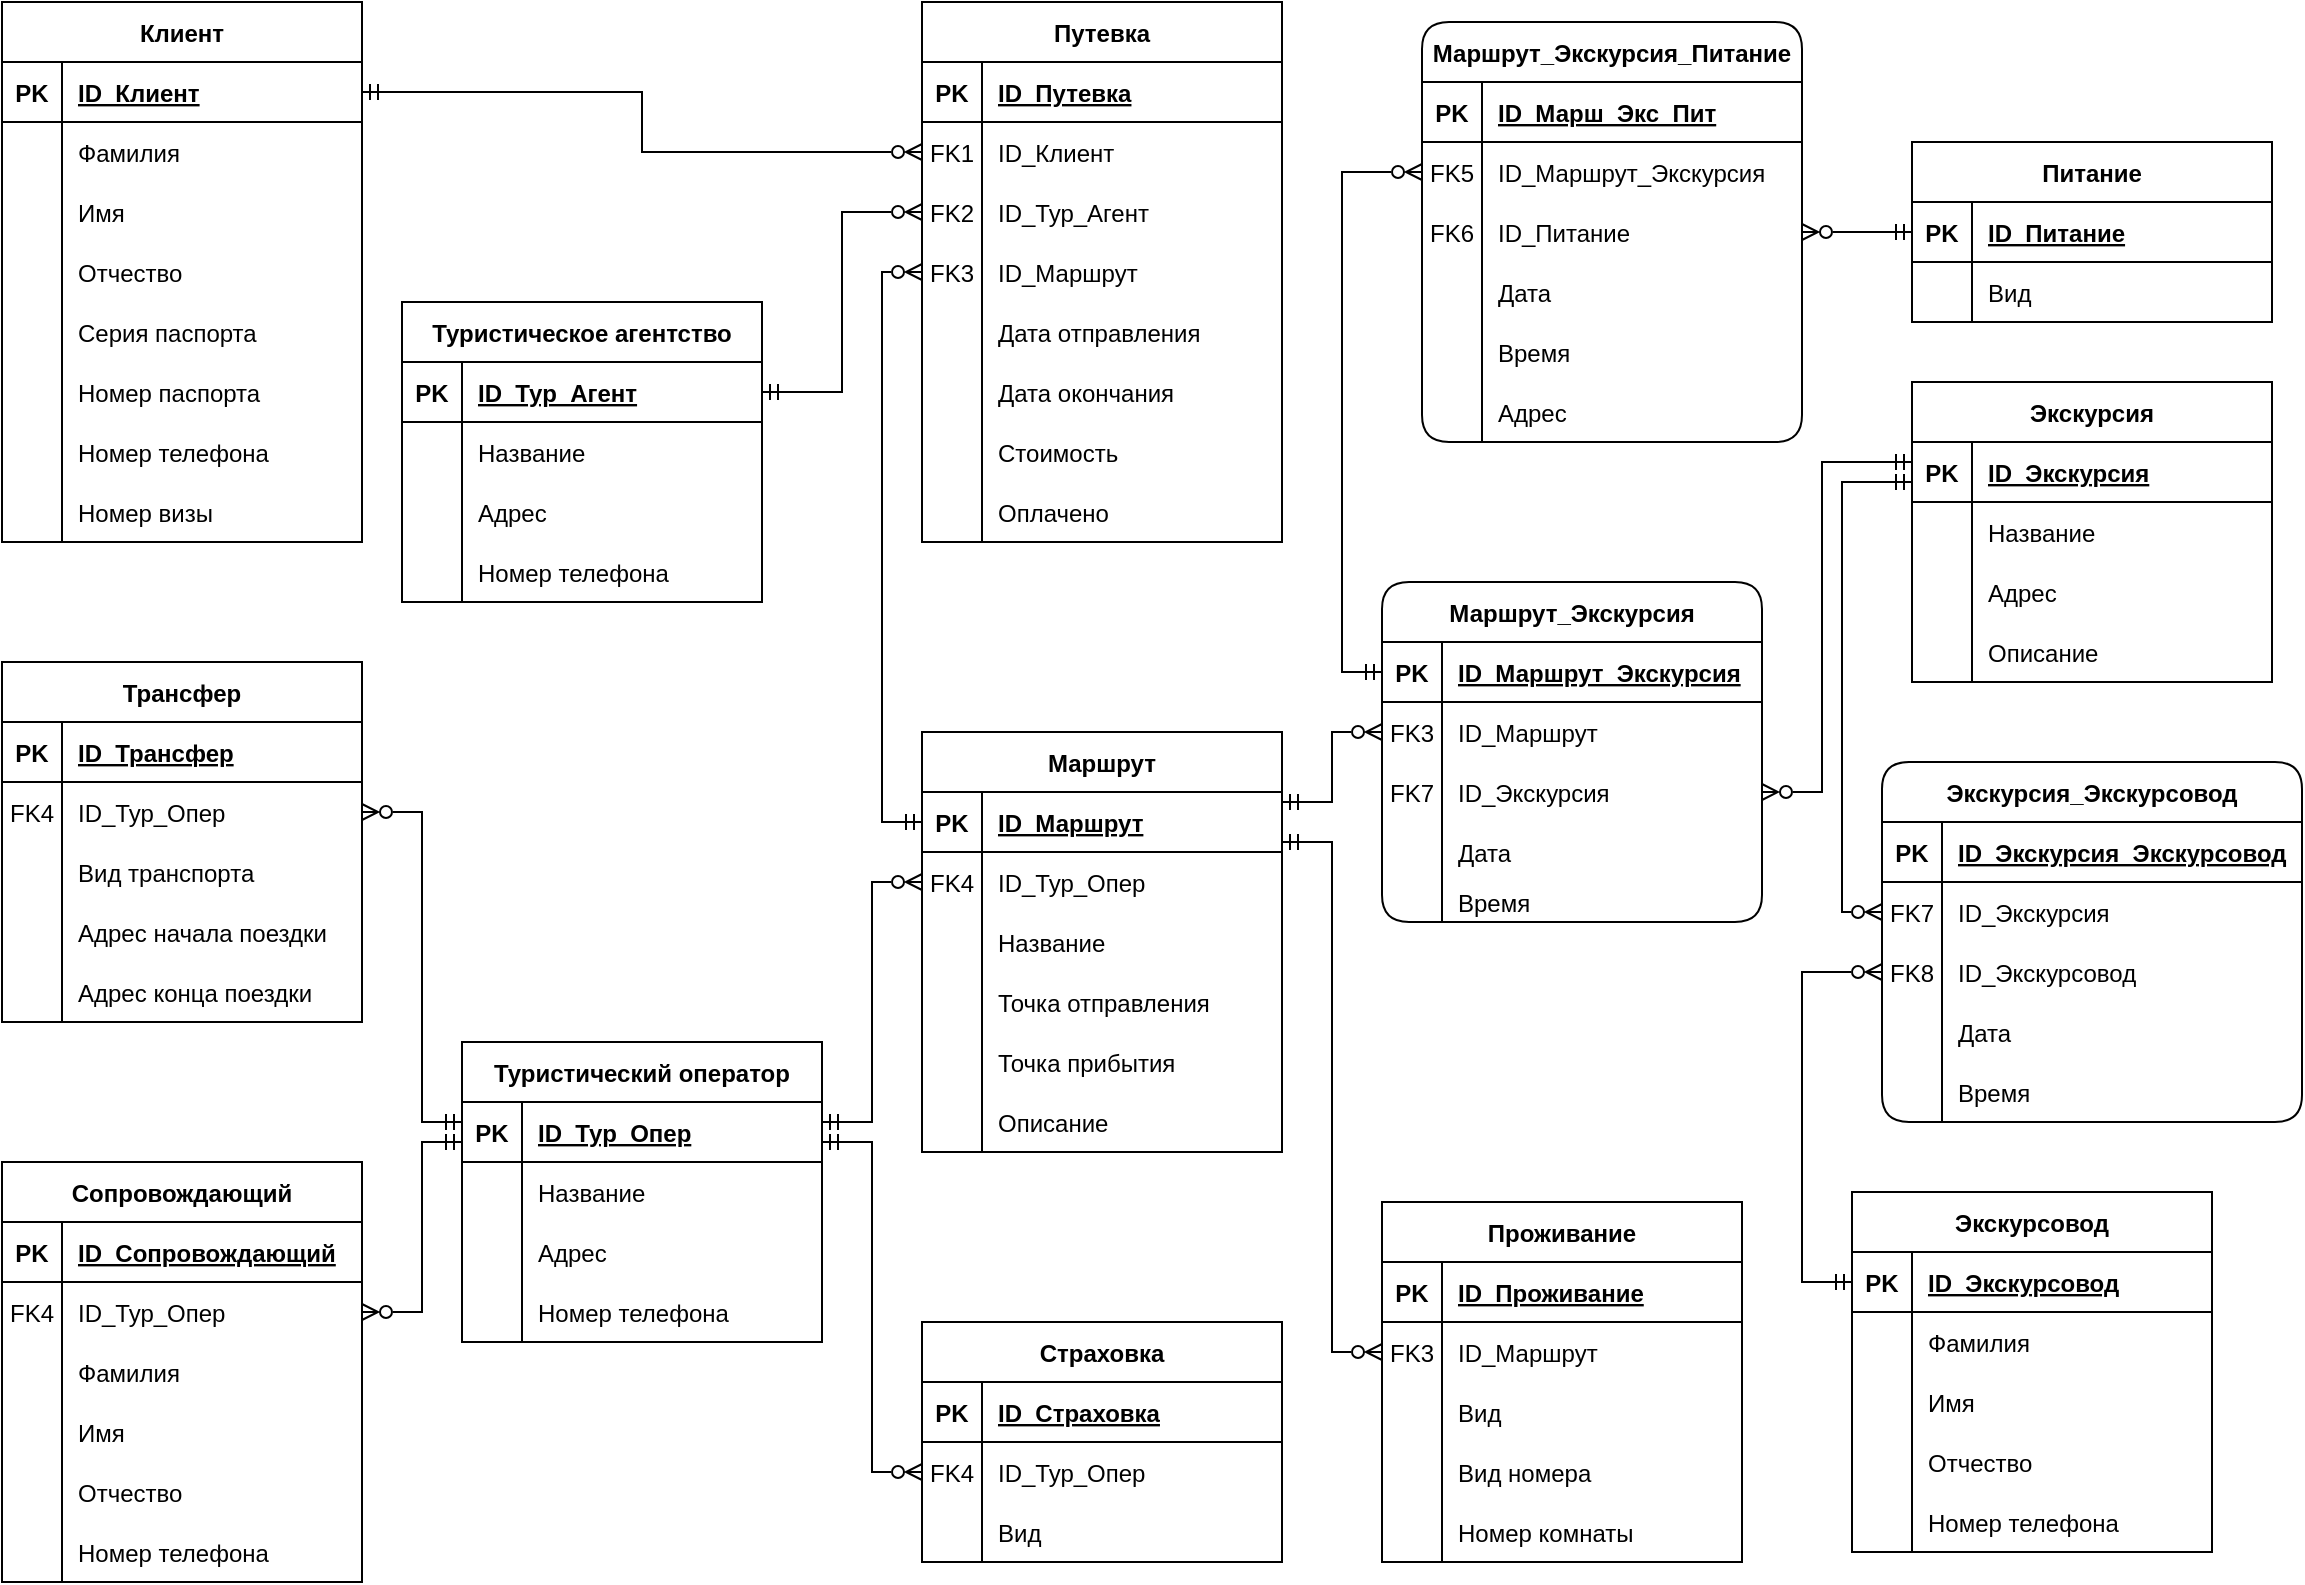 <mxfile version="22.0.3" type="device">
  <diagram name="Страница 1" id="Gr-0XFC_V9g-jM1TxwCz">
    <mxGraphModel dx="1290" dy="629" grid="1" gridSize="10" guides="1" tooltips="1" connect="1" arrows="1" fold="1" page="1" pageScale="1" pageWidth="1169" pageHeight="827" math="0" shadow="0">
      <root>
        <mxCell id="0" />
        <mxCell id="1" parent="0" />
        <mxCell id="cj_MpbUc_S24sCj2MJXH-1" value="Туристический оператор" style="shape=table;startSize=30;container=1;collapsible=1;childLayout=tableLayout;fixedRows=1;rowLines=0;fontStyle=1;align=center;resizeLast=1;" parent="1" vertex="1">
          <mxGeometry x="240" y="530" width="180" height="150" as="geometry" />
        </mxCell>
        <mxCell id="cj_MpbUc_S24sCj2MJXH-2" value="" style="shape=tableRow;horizontal=0;startSize=0;swimlaneHead=0;swimlaneBody=0;fillColor=none;collapsible=0;dropTarget=0;points=[[0,0.5],[1,0.5]];portConstraint=eastwest;top=0;left=0;right=0;bottom=1;" parent="cj_MpbUc_S24sCj2MJXH-1" vertex="1">
          <mxGeometry y="30" width="180" height="30" as="geometry" />
        </mxCell>
        <mxCell id="cj_MpbUc_S24sCj2MJXH-3" value="PK" style="shape=partialRectangle;connectable=0;fillColor=none;top=0;left=0;bottom=0;right=0;fontStyle=1;overflow=hidden;" parent="cj_MpbUc_S24sCj2MJXH-2" vertex="1">
          <mxGeometry width="30" height="30" as="geometry">
            <mxRectangle width="30" height="30" as="alternateBounds" />
          </mxGeometry>
        </mxCell>
        <mxCell id="cj_MpbUc_S24sCj2MJXH-4" value="ID_Тур_Опер" style="shape=partialRectangle;connectable=0;fillColor=none;top=0;left=0;bottom=0;right=0;align=left;spacingLeft=6;fontStyle=5;overflow=hidden;" parent="cj_MpbUc_S24sCj2MJXH-2" vertex="1">
          <mxGeometry x="30" width="150" height="30" as="geometry">
            <mxRectangle width="150" height="30" as="alternateBounds" />
          </mxGeometry>
        </mxCell>
        <mxCell id="cj_MpbUc_S24sCj2MJXH-5" value="" style="shape=tableRow;horizontal=0;startSize=0;swimlaneHead=0;swimlaneBody=0;fillColor=none;collapsible=0;dropTarget=0;points=[[0,0.5],[1,0.5]];portConstraint=eastwest;top=0;left=0;right=0;bottom=0;" parent="cj_MpbUc_S24sCj2MJXH-1" vertex="1">
          <mxGeometry y="60" width="180" height="30" as="geometry" />
        </mxCell>
        <mxCell id="cj_MpbUc_S24sCj2MJXH-6" value="" style="shape=partialRectangle;connectable=0;fillColor=none;top=0;left=0;bottom=0;right=0;editable=1;overflow=hidden;" parent="cj_MpbUc_S24sCj2MJXH-5" vertex="1">
          <mxGeometry width="30" height="30" as="geometry">
            <mxRectangle width="30" height="30" as="alternateBounds" />
          </mxGeometry>
        </mxCell>
        <mxCell id="cj_MpbUc_S24sCj2MJXH-7" value="Название " style="shape=partialRectangle;connectable=0;fillColor=none;top=0;left=0;bottom=0;right=0;align=left;spacingLeft=6;overflow=hidden;" parent="cj_MpbUc_S24sCj2MJXH-5" vertex="1">
          <mxGeometry x="30" width="150" height="30" as="geometry">
            <mxRectangle width="150" height="30" as="alternateBounds" />
          </mxGeometry>
        </mxCell>
        <mxCell id="cj_MpbUc_S24sCj2MJXH-8" value="" style="shape=tableRow;horizontal=0;startSize=0;swimlaneHead=0;swimlaneBody=0;fillColor=none;collapsible=0;dropTarget=0;points=[[0,0.5],[1,0.5]];portConstraint=eastwest;top=0;left=0;right=0;bottom=0;" parent="cj_MpbUc_S24sCj2MJXH-1" vertex="1">
          <mxGeometry y="90" width="180" height="30" as="geometry" />
        </mxCell>
        <mxCell id="cj_MpbUc_S24sCj2MJXH-9" value="" style="shape=partialRectangle;connectable=0;fillColor=none;top=0;left=0;bottom=0;right=0;editable=1;overflow=hidden;" parent="cj_MpbUc_S24sCj2MJXH-8" vertex="1">
          <mxGeometry width="30" height="30" as="geometry">
            <mxRectangle width="30" height="30" as="alternateBounds" />
          </mxGeometry>
        </mxCell>
        <mxCell id="cj_MpbUc_S24sCj2MJXH-10" value="Адрес" style="shape=partialRectangle;connectable=0;fillColor=none;top=0;left=0;bottom=0;right=0;align=left;spacingLeft=6;overflow=hidden;" parent="cj_MpbUc_S24sCj2MJXH-8" vertex="1">
          <mxGeometry x="30" width="150" height="30" as="geometry">
            <mxRectangle width="150" height="30" as="alternateBounds" />
          </mxGeometry>
        </mxCell>
        <mxCell id="cj_MpbUc_S24sCj2MJXH-11" value="" style="shape=tableRow;horizontal=0;startSize=0;swimlaneHead=0;swimlaneBody=0;fillColor=none;collapsible=0;dropTarget=0;points=[[0,0.5],[1,0.5]];portConstraint=eastwest;top=0;left=0;right=0;bottom=0;" parent="cj_MpbUc_S24sCj2MJXH-1" vertex="1">
          <mxGeometry y="120" width="180" height="30" as="geometry" />
        </mxCell>
        <mxCell id="cj_MpbUc_S24sCj2MJXH-12" value="" style="shape=partialRectangle;connectable=0;fillColor=none;top=0;left=0;bottom=0;right=0;editable=1;overflow=hidden;" parent="cj_MpbUc_S24sCj2MJXH-11" vertex="1">
          <mxGeometry width="30" height="30" as="geometry">
            <mxRectangle width="30" height="30" as="alternateBounds" />
          </mxGeometry>
        </mxCell>
        <mxCell id="cj_MpbUc_S24sCj2MJXH-13" value="Номер телефона" style="shape=partialRectangle;connectable=0;fillColor=none;top=0;left=0;bottom=0;right=0;align=left;spacingLeft=6;overflow=hidden;" parent="cj_MpbUc_S24sCj2MJXH-11" vertex="1">
          <mxGeometry x="30" width="150" height="30" as="geometry">
            <mxRectangle width="150" height="30" as="alternateBounds" />
          </mxGeometry>
        </mxCell>
        <mxCell id="cj_MpbUc_S24sCj2MJXH-14" value="Путевка" style="shape=table;startSize=30;container=1;collapsible=1;childLayout=tableLayout;fixedRows=1;rowLines=0;fontStyle=1;align=center;resizeLast=1;" parent="1" vertex="1">
          <mxGeometry x="470" y="10" width="180" height="270" as="geometry" />
        </mxCell>
        <mxCell id="cj_MpbUc_S24sCj2MJXH-15" value="" style="shape=tableRow;horizontal=0;startSize=0;swimlaneHead=0;swimlaneBody=0;fillColor=none;collapsible=0;dropTarget=0;points=[[0,0.5],[1,0.5]];portConstraint=eastwest;top=0;left=0;right=0;bottom=1;" parent="cj_MpbUc_S24sCj2MJXH-14" vertex="1">
          <mxGeometry y="30" width="180" height="30" as="geometry" />
        </mxCell>
        <mxCell id="cj_MpbUc_S24sCj2MJXH-16" value="PK" style="shape=partialRectangle;connectable=0;fillColor=none;top=0;left=0;bottom=0;right=0;fontStyle=1;overflow=hidden;" parent="cj_MpbUc_S24sCj2MJXH-15" vertex="1">
          <mxGeometry width="30" height="30" as="geometry">
            <mxRectangle width="30" height="30" as="alternateBounds" />
          </mxGeometry>
        </mxCell>
        <mxCell id="cj_MpbUc_S24sCj2MJXH-17" value="ID_Путевка" style="shape=partialRectangle;connectable=0;fillColor=none;top=0;left=0;bottom=0;right=0;align=left;spacingLeft=6;fontStyle=5;overflow=hidden;" parent="cj_MpbUc_S24sCj2MJXH-15" vertex="1">
          <mxGeometry x="30" width="150" height="30" as="geometry">
            <mxRectangle width="150" height="30" as="alternateBounds" />
          </mxGeometry>
        </mxCell>
        <mxCell id="KnQW6stTLYPV-aMgI_1A-68" value="" style="shape=tableRow;horizontal=0;startSize=0;swimlaneHead=0;swimlaneBody=0;fillColor=none;collapsible=0;dropTarget=0;points=[[0,0.5],[1,0.5]];portConstraint=eastwest;top=0;left=0;right=0;bottom=0;" parent="cj_MpbUc_S24sCj2MJXH-14" vertex="1">
          <mxGeometry y="60" width="180" height="30" as="geometry" />
        </mxCell>
        <mxCell id="KnQW6stTLYPV-aMgI_1A-69" value="FK1" style="shape=partialRectangle;connectable=0;fillColor=none;top=0;left=0;bottom=0;right=0;editable=1;overflow=hidden;" parent="KnQW6stTLYPV-aMgI_1A-68" vertex="1">
          <mxGeometry width="30" height="30" as="geometry">
            <mxRectangle width="30" height="30" as="alternateBounds" />
          </mxGeometry>
        </mxCell>
        <mxCell id="KnQW6stTLYPV-aMgI_1A-70" value="ID_Клиент" style="shape=partialRectangle;connectable=0;fillColor=none;top=0;left=0;bottom=0;right=0;align=left;spacingLeft=6;overflow=hidden;" parent="KnQW6stTLYPV-aMgI_1A-68" vertex="1">
          <mxGeometry x="30" width="150" height="30" as="geometry">
            <mxRectangle width="150" height="30" as="alternateBounds" />
          </mxGeometry>
        </mxCell>
        <mxCell id="KnQW6stTLYPV-aMgI_1A-76" value="" style="shape=tableRow;horizontal=0;startSize=0;swimlaneHead=0;swimlaneBody=0;fillColor=none;collapsible=0;dropTarget=0;points=[[0,0.5],[1,0.5]];portConstraint=eastwest;top=0;left=0;right=0;bottom=0;" parent="cj_MpbUc_S24sCj2MJXH-14" vertex="1">
          <mxGeometry y="90" width="180" height="30" as="geometry" />
        </mxCell>
        <mxCell id="KnQW6stTLYPV-aMgI_1A-77" value="FK2" style="shape=partialRectangle;connectable=0;fillColor=none;top=0;left=0;bottom=0;right=0;editable=1;overflow=hidden;" parent="KnQW6stTLYPV-aMgI_1A-76" vertex="1">
          <mxGeometry width="30" height="30" as="geometry">
            <mxRectangle width="30" height="30" as="alternateBounds" />
          </mxGeometry>
        </mxCell>
        <mxCell id="KnQW6stTLYPV-aMgI_1A-78" value="ID_Тур_Агент" style="shape=partialRectangle;connectable=0;fillColor=none;top=0;left=0;bottom=0;right=0;align=left;spacingLeft=6;overflow=hidden;" parent="KnQW6stTLYPV-aMgI_1A-76" vertex="1">
          <mxGeometry x="30" width="150" height="30" as="geometry">
            <mxRectangle width="150" height="30" as="alternateBounds" />
          </mxGeometry>
        </mxCell>
        <mxCell id="KnQW6stTLYPV-aMgI_1A-72" value="" style="shape=tableRow;horizontal=0;startSize=0;swimlaneHead=0;swimlaneBody=0;fillColor=none;collapsible=0;dropTarget=0;points=[[0,0.5],[1,0.5]];portConstraint=eastwest;top=0;left=0;right=0;bottom=0;" parent="cj_MpbUc_S24sCj2MJXH-14" vertex="1">
          <mxGeometry y="120" width="180" height="30" as="geometry" />
        </mxCell>
        <mxCell id="KnQW6stTLYPV-aMgI_1A-73" value="FK3" style="shape=partialRectangle;connectable=0;fillColor=none;top=0;left=0;bottom=0;right=0;editable=1;overflow=hidden;" parent="KnQW6stTLYPV-aMgI_1A-72" vertex="1">
          <mxGeometry width="30" height="30" as="geometry">
            <mxRectangle width="30" height="30" as="alternateBounds" />
          </mxGeometry>
        </mxCell>
        <mxCell id="KnQW6stTLYPV-aMgI_1A-74" value="ID_Маршрут" style="shape=partialRectangle;connectable=0;fillColor=none;top=0;left=0;bottom=0;right=0;align=left;spacingLeft=6;overflow=hidden;" parent="KnQW6stTLYPV-aMgI_1A-72" vertex="1">
          <mxGeometry x="30" width="150" height="30" as="geometry">
            <mxRectangle width="150" height="30" as="alternateBounds" />
          </mxGeometry>
        </mxCell>
        <mxCell id="cj_MpbUc_S24sCj2MJXH-18" value="" style="shape=tableRow;horizontal=0;startSize=0;swimlaneHead=0;swimlaneBody=0;fillColor=none;collapsible=0;dropTarget=0;points=[[0,0.5],[1,0.5]];portConstraint=eastwest;top=0;left=0;right=0;bottom=0;" parent="cj_MpbUc_S24sCj2MJXH-14" vertex="1">
          <mxGeometry y="150" width="180" height="30" as="geometry" />
        </mxCell>
        <mxCell id="cj_MpbUc_S24sCj2MJXH-19" value="" style="shape=partialRectangle;connectable=0;fillColor=none;top=0;left=0;bottom=0;right=0;editable=1;overflow=hidden;" parent="cj_MpbUc_S24sCj2MJXH-18" vertex="1">
          <mxGeometry width="30" height="30" as="geometry">
            <mxRectangle width="30" height="30" as="alternateBounds" />
          </mxGeometry>
        </mxCell>
        <mxCell id="cj_MpbUc_S24sCj2MJXH-20" value="Дата отправления" style="shape=partialRectangle;connectable=0;fillColor=none;top=0;left=0;bottom=0;right=0;align=left;spacingLeft=6;overflow=hidden;" parent="cj_MpbUc_S24sCj2MJXH-18" vertex="1">
          <mxGeometry x="30" width="150" height="30" as="geometry">
            <mxRectangle width="150" height="30" as="alternateBounds" />
          </mxGeometry>
        </mxCell>
        <mxCell id="cj_MpbUc_S24sCj2MJXH-21" value="" style="shape=tableRow;horizontal=0;startSize=0;swimlaneHead=0;swimlaneBody=0;fillColor=none;collapsible=0;dropTarget=0;points=[[0,0.5],[1,0.5]];portConstraint=eastwest;top=0;left=0;right=0;bottom=0;" parent="cj_MpbUc_S24sCj2MJXH-14" vertex="1">
          <mxGeometry y="180" width="180" height="30" as="geometry" />
        </mxCell>
        <mxCell id="cj_MpbUc_S24sCj2MJXH-22" value="" style="shape=partialRectangle;connectable=0;fillColor=none;top=0;left=0;bottom=0;right=0;editable=1;overflow=hidden;" parent="cj_MpbUc_S24sCj2MJXH-21" vertex="1">
          <mxGeometry width="30" height="30" as="geometry">
            <mxRectangle width="30" height="30" as="alternateBounds" />
          </mxGeometry>
        </mxCell>
        <mxCell id="cj_MpbUc_S24sCj2MJXH-23" value="Дата окончания" style="shape=partialRectangle;connectable=0;fillColor=none;top=0;left=0;bottom=0;right=0;align=left;spacingLeft=6;overflow=hidden;" parent="cj_MpbUc_S24sCj2MJXH-21" vertex="1">
          <mxGeometry x="30" width="150" height="30" as="geometry">
            <mxRectangle width="150" height="30" as="alternateBounds" />
          </mxGeometry>
        </mxCell>
        <mxCell id="cj_MpbUc_S24sCj2MJXH-27" value="" style="shape=tableRow;horizontal=0;startSize=0;swimlaneHead=0;swimlaneBody=0;fillColor=none;collapsible=0;dropTarget=0;points=[[0,0.5],[1,0.5]];portConstraint=eastwest;top=0;left=0;right=0;bottom=0;" parent="cj_MpbUc_S24sCj2MJXH-14" vertex="1">
          <mxGeometry y="210" width="180" height="30" as="geometry" />
        </mxCell>
        <mxCell id="cj_MpbUc_S24sCj2MJXH-28" value="" style="shape=partialRectangle;connectable=0;fillColor=none;top=0;left=0;bottom=0;right=0;editable=1;overflow=hidden;" parent="cj_MpbUc_S24sCj2MJXH-27" vertex="1">
          <mxGeometry width="30" height="30" as="geometry">
            <mxRectangle width="30" height="30" as="alternateBounds" />
          </mxGeometry>
        </mxCell>
        <mxCell id="cj_MpbUc_S24sCj2MJXH-29" value="Стоимость" style="shape=partialRectangle;connectable=0;fillColor=none;top=0;left=0;bottom=0;right=0;align=left;spacingLeft=6;overflow=hidden;" parent="cj_MpbUc_S24sCj2MJXH-27" vertex="1">
          <mxGeometry x="30" width="150" height="30" as="geometry">
            <mxRectangle width="150" height="30" as="alternateBounds" />
          </mxGeometry>
        </mxCell>
        <mxCell id="KnQW6stTLYPV-aMgI_1A-20" value="" style="shape=tableRow;horizontal=0;startSize=0;swimlaneHead=0;swimlaneBody=0;fillColor=none;collapsible=0;dropTarget=0;points=[[0,0.5],[1,0.5]];portConstraint=eastwest;top=0;left=0;right=0;bottom=0;" parent="cj_MpbUc_S24sCj2MJXH-14" vertex="1">
          <mxGeometry y="240" width="180" height="30" as="geometry" />
        </mxCell>
        <mxCell id="KnQW6stTLYPV-aMgI_1A-21" value="" style="shape=partialRectangle;connectable=0;fillColor=none;top=0;left=0;bottom=0;right=0;editable=1;overflow=hidden;" parent="KnQW6stTLYPV-aMgI_1A-20" vertex="1">
          <mxGeometry width="30" height="30" as="geometry">
            <mxRectangle width="30" height="30" as="alternateBounds" />
          </mxGeometry>
        </mxCell>
        <mxCell id="KnQW6stTLYPV-aMgI_1A-22" value="Оплачено" style="shape=partialRectangle;connectable=0;fillColor=none;top=0;left=0;bottom=0;right=0;align=left;spacingLeft=6;overflow=hidden;" parent="KnQW6stTLYPV-aMgI_1A-20" vertex="1">
          <mxGeometry x="30" width="150" height="30" as="geometry">
            <mxRectangle width="150" height="30" as="alternateBounds" />
          </mxGeometry>
        </mxCell>
        <mxCell id="cj_MpbUc_S24sCj2MJXH-33" value="Клиент" style="shape=table;startSize=30;container=1;collapsible=1;childLayout=tableLayout;fixedRows=1;rowLines=0;fontStyle=1;align=center;resizeLast=1;" parent="1" vertex="1">
          <mxGeometry x="10" y="10" width="180" height="270" as="geometry" />
        </mxCell>
        <mxCell id="cj_MpbUc_S24sCj2MJXH-34" value="" style="shape=tableRow;horizontal=0;startSize=0;swimlaneHead=0;swimlaneBody=0;fillColor=none;collapsible=0;dropTarget=0;points=[[0,0.5],[1,0.5]];portConstraint=eastwest;top=0;left=0;right=0;bottom=1;" parent="cj_MpbUc_S24sCj2MJXH-33" vertex="1">
          <mxGeometry y="30" width="180" height="30" as="geometry" />
        </mxCell>
        <mxCell id="cj_MpbUc_S24sCj2MJXH-35" value="PK" style="shape=partialRectangle;connectable=0;fillColor=none;top=0;left=0;bottom=0;right=0;fontStyle=1;overflow=hidden;" parent="cj_MpbUc_S24sCj2MJXH-34" vertex="1">
          <mxGeometry width="30" height="30" as="geometry">
            <mxRectangle width="30" height="30" as="alternateBounds" />
          </mxGeometry>
        </mxCell>
        <mxCell id="cj_MpbUc_S24sCj2MJXH-36" value="ID_Клиент" style="shape=partialRectangle;connectable=0;fillColor=none;top=0;left=0;bottom=0;right=0;align=left;spacingLeft=6;fontStyle=5;overflow=hidden;" parent="cj_MpbUc_S24sCj2MJXH-34" vertex="1">
          <mxGeometry x="30" width="150" height="30" as="geometry">
            <mxRectangle width="150" height="30" as="alternateBounds" />
          </mxGeometry>
        </mxCell>
        <mxCell id="cj_MpbUc_S24sCj2MJXH-37" value="" style="shape=tableRow;horizontal=0;startSize=0;swimlaneHead=0;swimlaneBody=0;fillColor=none;collapsible=0;dropTarget=0;points=[[0,0.5],[1,0.5]];portConstraint=eastwest;top=0;left=0;right=0;bottom=0;" parent="cj_MpbUc_S24sCj2MJXH-33" vertex="1">
          <mxGeometry y="60" width="180" height="30" as="geometry" />
        </mxCell>
        <mxCell id="cj_MpbUc_S24sCj2MJXH-38" value="" style="shape=partialRectangle;connectable=0;fillColor=none;top=0;left=0;bottom=0;right=0;editable=1;overflow=hidden;" parent="cj_MpbUc_S24sCj2MJXH-37" vertex="1">
          <mxGeometry width="30" height="30" as="geometry">
            <mxRectangle width="30" height="30" as="alternateBounds" />
          </mxGeometry>
        </mxCell>
        <mxCell id="cj_MpbUc_S24sCj2MJXH-39" value="Фамилия" style="shape=partialRectangle;connectable=0;fillColor=none;top=0;left=0;bottom=0;right=0;align=left;spacingLeft=6;overflow=hidden;" parent="cj_MpbUc_S24sCj2MJXH-37" vertex="1">
          <mxGeometry x="30" width="150" height="30" as="geometry">
            <mxRectangle width="150" height="30" as="alternateBounds" />
          </mxGeometry>
        </mxCell>
        <mxCell id="cj_MpbUc_S24sCj2MJXH-40" value="" style="shape=tableRow;horizontal=0;startSize=0;swimlaneHead=0;swimlaneBody=0;fillColor=none;collapsible=0;dropTarget=0;points=[[0,0.5],[1,0.5]];portConstraint=eastwest;top=0;left=0;right=0;bottom=0;" parent="cj_MpbUc_S24sCj2MJXH-33" vertex="1">
          <mxGeometry y="90" width="180" height="30" as="geometry" />
        </mxCell>
        <mxCell id="cj_MpbUc_S24sCj2MJXH-41" value="" style="shape=partialRectangle;connectable=0;fillColor=none;top=0;left=0;bottom=0;right=0;editable=1;overflow=hidden;" parent="cj_MpbUc_S24sCj2MJXH-40" vertex="1">
          <mxGeometry width="30" height="30" as="geometry">
            <mxRectangle width="30" height="30" as="alternateBounds" />
          </mxGeometry>
        </mxCell>
        <mxCell id="cj_MpbUc_S24sCj2MJXH-42" value="Имя" style="shape=partialRectangle;connectable=0;fillColor=none;top=0;left=0;bottom=0;right=0;align=left;spacingLeft=6;overflow=hidden;" parent="cj_MpbUc_S24sCj2MJXH-40" vertex="1">
          <mxGeometry x="30" width="150" height="30" as="geometry">
            <mxRectangle width="150" height="30" as="alternateBounds" />
          </mxGeometry>
        </mxCell>
        <mxCell id="cj_MpbUc_S24sCj2MJXH-43" value="" style="shape=tableRow;horizontal=0;startSize=0;swimlaneHead=0;swimlaneBody=0;fillColor=none;collapsible=0;dropTarget=0;points=[[0,0.5],[1,0.5]];portConstraint=eastwest;top=0;left=0;right=0;bottom=0;" parent="cj_MpbUc_S24sCj2MJXH-33" vertex="1">
          <mxGeometry y="120" width="180" height="30" as="geometry" />
        </mxCell>
        <mxCell id="cj_MpbUc_S24sCj2MJXH-44" value="" style="shape=partialRectangle;connectable=0;fillColor=none;top=0;left=0;bottom=0;right=0;editable=1;overflow=hidden;" parent="cj_MpbUc_S24sCj2MJXH-43" vertex="1">
          <mxGeometry width="30" height="30" as="geometry">
            <mxRectangle width="30" height="30" as="alternateBounds" />
          </mxGeometry>
        </mxCell>
        <mxCell id="cj_MpbUc_S24sCj2MJXH-45" value="Отчество" style="shape=partialRectangle;connectable=0;fillColor=none;top=0;left=0;bottom=0;right=0;align=left;spacingLeft=6;overflow=hidden;" parent="cj_MpbUc_S24sCj2MJXH-43" vertex="1">
          <mxGeometry x="30" width="150" height="30" as="geometry">
            <mxRectangle width="150" height="30" as="alternateBounds" />
          </mxGeometry>
        </mxCell>
        <mxCell id="cj_MpbUc_S24sCj2MJXH-46" value="" style="shape=tableRow;horizontal=0;startSize=0;swimlaneHead=0;swimlaneBody=0;fillColor=none;collapsible=0;dropTarget=0;points=[[0,0.5],[1,0.5]];portConstraint=eastwest;top=0;left=0;right=0;bottom=0;" parent="cj_MpbUc_S24sCj2MJXH-33" vertex="1">
          <mxGeometry y="150" width="180" height="30" as="geometry" />
        </mxCell>
        <mxCell id="cj_MpbUc_S24sCj2MJXH-47" value="" style="shape=partialRectangle;connectable=0;fillColor=none;top=0;left=0;bottom=0;right=0;editable=1;overflow=hidden;" parent="cj_MpbUc_S24sCj2MJXH-46" vertex="1">
          <mxGeometry width="30" height="30" as="geometry">
            <mxRectangle width="30" height="30" as="alternateBounds" />
          </mxGeometry>
        </mxCell>
        <mxCell id="cj_MpbUc_S24sCj2MJXH-48" value="Серия паспорта" style="shape=partialRectangle;connectable=0;fillColor=none;top=0;left=0;bottom=0;right=0;align=left;spacingLeft=6;overflow=hidden;" parent="cj_MpbUc_S24sCj2MJXH-46" vertex="1">
          <mxGeometry x="30" width="150" height="30" as="geometry">
            <mxRectangle width="150" height="30" as="alternateBounds" />
          </mxGeometry>
        </mxCell>
        <mxCell id="cj_MpbUc_S24sCj2MJXH-49" value="" style="shape=tableRow;horizontal=0;startSize=0;swimlaneHead=0;swimlaneBody=0;fillColor=none;collapsible=0;dropTarget=0;points=[[0,0.5],[1,0.5]];portConstraint=eastwest;top=0;left=0;right=0;bottom=0;" parent="cj_MpbUc_S24sCj2MJXH-33" vertex="1">
          <mxGeometry y="180" width="180" height="30" as="geometry" />
        </mxCell>
        <mxCell id="cj_MpbUc_S24sCj2MJXH-50" value="" style="shape=partialRectangle;connectable=0;fillColor=none;top=0;left=0;bottom=0;right=0;editable=1;overflow=hidden;" parent="cj_MpbUc_S24sCj2MJXH-49" vertex="1">
          <mxGeometry width="30" height="30" as="geometry">
            <mxRectangle width="30" height="30" as="alternateBounds" />
          </mxGeometry>
        </mxCell>
        <mxCell id="cj_MpbUc_S24sCj2MJXH-51" value="Номер паспорта" style="shape=partialRectangle;connectable=0;fillColor=none;top=0;left=0;bottom=0;right=0;align=left;spacingLeft=6;overflow=hidden;" parent="cj_MpbUc_S24sCj2MJXH-49" vertex="1">
          <mxGeometry x="30" width="150" height="30" as="geometry">
            <mxRectangle width="150" height="30" as="alternateBounds" />
          </mxGeometry>
        </mxCell>
        <mxCell id="cj_MpbUc_S24sCj2MJXH-52" value="" style="shape=tableRow;horizontal=0;startSize=0;swimlaneHead=0;swimlaneBody=0;fillColor=none;collapsible=0;dropTarget=0;points=[[0,0.5],[1,0.5]];portConstraint=eastwest;top=0;left=0;right=0;bottom=0;" parent="cj_MpbUc_S24sCj2MJXH-33" vertex="1">
          <mxGeometry y="210" width="180" height="30" as="geometry" />
        </mxCell>
        <mxCell id="cj_MpbUc_S24sCj2MJXH-53" value="" style="shape=partialRectangle;connectable=0;fillColor=none;top=0;left=0;bottom=0;right=0;editable=1;overflow=hidden;" parent="cj_MpbUc_S24sCj2MJXH-52" vertex="1">
          <mxGeometry width="30" height="30" as="geometry">
            <mxRectangle width="30" height="30" as="alternateBounds" />
          </mxGeometry>
        </mxCell>
        <mxCell id="cj_MpbUc_S24sCj2MJXH-54" value="Номер телефона" style="shape=partialRectangle;connectable=0;fillColor=none;top=0;left=0;bottom=0;right=0;align=left;spacingLeft=6;overflow=hidden;" parent="cj_MpbUc_S24sCj2MJXH-52" vertex="1">
          <mxGeometry x="30" width="150" height="30" as="geometry">
            <mxRectangle width="150" height="30" as="alternateBounds" />
          </mxGeometry>
        </mxCell>
        <mxCell id="cj_MpbUc_S24sCj2MJXH-55" value="" style="shape=tableRow;horizontal=0;startSize=0;swimlaneHead=0;swimlaneBody=0;fillColor=none;collapsible=0;dropTarget=0;points=[[0,0.5],[1,0.5]];portConstraint=eastwest;top=0;left=0;right=0;bottom=0;" parent="cj_MpbUc_S24sCj2MJXH-33" vertex="1">
          <mxGeometry y="240" width="180" height="30" as="geometry" />
        </mxCell>
        <mxCell id="cj_MpbUc_S24sCj2MJXH-56" value="" style="shape=partialRectangle;connectable=0;fillColor=none;top=0;left=0;bottom=0;right=0;editable=1;overflow=hidden;" parent="cj_MpbUc_S24sCj2MJXH-55" vertex="1">
          <mxGeometry width="30" height="30" as="geometry">
            <mxRectangle width="30" height="30" as="alternateBounds" />
          </mxGeometry>
        </mxCell>
        <mxCell id="cj_MpbUc_S24sCj2MJXH-57" value="Номер визы" style="shape=partialRectangle;connectable=0;fillColor=none;top=0;left=0;bottom=0;right=0;align=left;spacingLeft=6;overflow=hidden;" parent="cj_MpbUc_S24sCj2MJXH-55" vertex="1">
          <mxGeometry x="30" width="150" height="30" as="geometry">
            <mxRectangle width="150" height="30" as="alternateBounds" />
          </mxGeometry>
        </mxCell>
        <mxCell id="cj_MpbUc_S24sCj2MJXH-58" value="Маршрут" style="shape=table;startSize=30;container=1;collapsible=1;childLayout=tableLayout;fixedRows=1;rowLines=0;fontStyle=1;align=center;resizeLast=1;" parent="1" vertex="1">
          <mxGeometry x="470" y="375" width="180" height="210" as="geometry" />
        </mxCell>
        <mxCell id="cj_MpbUc_S24sCj2MJXH-59" value="" style="shape=tableRow;horizontal=0;startSize=0;swimlaneHead=0;swimlaneBody=0;fillColor=none;collapsible=0;dropTarget=0;points=[[0,0.5],[1,0.5]];portConstraint=eastwest;top=0;left=0;right=0;bottom=1;" parent="cj_MpbUc_S24sCj2MJXH-58" vertex="1">
          <mxGeometry y="30" width="180" height="30" as="geometry" />
        </mxCell>
        <mxCell id="cj_MpbUc_S24sCj2MJXH-60" value="PK" style="shape=partialRectangle;connectable=0;fillColor=none;top=0;left=0;bottom=0;right=0;fontStyle=1;overflow=hidden;" parent="cj_MpbUc_S24sCj2MJXH-59" vertex="1">
          <mxGeometry width="30" height="30" as="geometry">
            <mxRectangle width="30" height="30" as="alternateBounds" />
          </mxGeometry>
        </mxCell>
        <mxCell id="cj_MpbUc_S24sCj2MJXH-61" value="ID_Маршрут" style="shape=partialRectangle;connectable=0;fillColor=none;top=0;left=0;bottom=0;right=0;align=left;spacingLeft=6;fontStyle=5;overflow=hidden;" parent="cj_MpbUc_S24sCj2MJXH-59" vertex="1">
          <mxGeometry x="30" width="150" height="30" as="geometry">
            <mxRectangle width="150" height="30" as="alternateBounds" />
          </mxGeometry>
        </mxCell>
        <mxCell id="KnQW6stTLYPV-aMgI_1A-113" value="" style="shape=tableRow;horizontal=0;startSize=0;swimlaneHead=0;swimlaneBody=0;fillColor=none;collapsible=0;dropTarget=0;points=[[0,0.5],[1,0.5]];portConstraint=eastwest;top=0;left=0;right=0;bottom=0;" parent="cj_MpbUc_S24sCj2MJXH-58" vertex="1">
          <mxGeometry y="60" width="180" height="30" as="geometry" />
        </mxCell>
        <mxCell id="KnQW6stTLYPV-aMgI_1A-114" value="FK4" style="shape=partialRectangle;connectable=0;fillColor=none;top=0;left=0;bottom=0;right=0;editable=1;overflow=hidden;" parent="KnQW6stTLYPV-aMgI_1A-113" vertex="1">
          <mxGeometry width="30" height="30" as="geometry">
            <mxRectangle width="30" height="30" as="alternateBounds" />
          </mxGeometry>
        </mxCell>
        <mxCell id="KnQW6stTLYPV-aMgI_1A-115" value="ID_Тур_Опер" style="shape=partialRectangle;connectable=0;fillColor=none;top=0;left=0;bottom=0;right=0;align=left;spacingLeft=6;overflow=hidden;" parent="KnQW6stTLYPV-aMgI_1A-113" vertex="1">
          <mxGeometry x="30" width="150" height="30" as="geometry">
            <mxRectangle width="150" height="30" as="alternateBounds" />
          </mxGeometry>
        </mxCell>
        <mxCell id="cj_MpbUc_S24sCj2MJXH-62" value="" style="shape=tableRow;horizontal=0;startSize=0;swimlaneHead=0;swimlaneBody=0;fillColor=none;collapsible=0;dropTarget=0;points=[[0,0.5],[1,0.5]];portConstraint=eastwest;top=0;left=0;right=0;bottom=0;" parent="cj_MpbUc_S24sCj2MJXH-58" vertex="1">
          <mxGeometry y="90" width="180" height="30" as="geometry" />
        </mxCell>
        <mxCell id="cj_MpbUc_S24sCj2MJXH-63" value="" style="shape=partialRectangle;connectable=0;fillColor=none;top=0;left=0;bottom=0;right=0;editable=1;overflow=hidden;" parent="cj_MpbUc_S24sCj2MJXH-62" vertex="1">
          <mxGeometry width="30" height="30" as="geometry">
            <mxRectangle width="30" height="30" as="alternateBounds" />
          </mxGeometry>
        </mxCell>
        <mxCell id="cj_MpbUc_S24sCj2MJXH-64" value="Название " style="shape=partialRectangle;connectable=0;fillColor=none;top=0;left=0;bottom=0;right=0;align=left;spacingLeft=6;overflow=hidden;" parent="cj_MpbUc_S24sCj2MJXH-62" vertex="1">
          <mxGeometry x="30" width="150" height="30" as="geometry">
            <mxRectangle width="150" height="30" as="alternateBounds" />
          </mxGeometry>
        </mxCell>
        <mxCell id="cj_MpbUc_S24sCj2MJXH-65" value="" style="shape=tableRow;horizontal=0;startSize=0;swimlaneHead=0;swimlaneBody=0;fillColor=none;collapsible=0;dropTarget=0;points=[[0,0.5],[1,0.5]];portConstraint=eastwest;top=0;left=0;right=0;bottom=0;" parent="cj_MpbUc_S24sCj2MJXH-58" vertex="1">
          <mxGeometry y="120" width="180" height="30" as="geometry" />
        </mxCell>
        <mxCell id="cj_MpbUc_S24sCj2MJXH-66" value="" style="shape=partialRectangle;connectable=0;fillColor=none;top=0;left=0;bottom=0;right=0;editable=1;overflow=hidden;" parent="cj_MpbUc_S24sCj2MJXH-65" vertex="1">
          <mxGeometry width="30" height="30" as="geometry">
            <mxRectangle width="30" height="30" as="alternateBounds" />
          </mxGeometry>
        </mxCell>
        <mxCell id="cj_MpbUc_S24sCj2MJXH-67" value="Точка отправления" style="shape=partialRectangle;connectable=0;fillColor=none;top=0;left=0;bottom=0;right=0;align=left;spacingLeft=6;overflow=hidden;" parent="cj_MpbUc_S24sCj2MJXH-65" vertex="1">
          <mxGeometry x="30" width="150" height="30" as="geometry">
            <mxRectangle width="150" height="30" as="alternateBounds" />
          </mxGeometry>
        </mxCell>
        <mxCell id="cj_MpbUc_S24sCj2MJXH-68" value="" style="shape=tableRow;horizontal=0;startSize=0;swimlaneHead=0;swimlaneBody=0;fillColor=none;collapsible=0;dropTarget=0;points=[[0,0.5],[1,0.5]];portConstraint=eastwest;top=0;left=0;right=0;bottom=0;" parent="cj_MpbUc_S24sCj2MJXH-58" vertex="1">
          <mxGeometry y="150" width="180" height="30" as="geometry" />
        </mxCell>
        <mxCell id="cj_MpbUc_S24sCj2MJXH-69" value="" style="shape=partialRectangle;connectable=0;fillColor=none;top=0;left=0;bottom=0;right=0;editable=1;overflow=hidden;" parent="cj_MpbUc_S24sCj2MJXH-68" vertex="1">
          <mxGeometry width="30" height="30" as="geometry">
            <mxRectangle width="30" height="30" as="alternateBounds" />
          </mxGeometry>
        </mxCell>
        <mxCell id="cj_MpbUc_S24sCj2MJXH-70" value="Точка прибытия" style="shape=partialRectangle;connectable=0;fillColor=none;top=0;left=0;bottom=0;right=0;align=left;spacingLeft=6;overflow=hidden;" parent="cj_MpbUc_S24sCj2MJXH-68" vertex="1">
          <mxGeometry x="30" width="150" height="30" as="geometry">
            <mxRectangle width="150" height="30" as="alternateBounds" />
          </mxGeometry>
        </mxCell>
        <mxCell id="cj_MpbUc_S24sCj2MJXH-71" value="" style="shape=tableRow;horizontal=0;startSize=0;swimlaneHead=0;swimlaneBody=0;fillColor=none;collapsible=0;dropTarget=0;points=[[0,0.5],[1,0.5]];portConstraint=eastwest;top=0;left=0;right=0;bottom=0;" parent="cj_MpbUc_S24sCj2MJXH-58" vertex="1">
          <mxGeometry y="180" width="180" height="30" as="geometry" />
        </mxCell>
        <mxCell id="cj_MpbUc_S24sCj2MJXH-72" value="" style="shape=partialRectangle;connectable=0;fillColor=none;top=0;left=0;bottom=0;right=0;editable=1;overflow=hidden;" parent="cj_MpbUc_S24sCj2MJXH-71" vertex="1">
          <mxGeometry width="30" height="30" as="geometry">
            <mxRectangle width="30" height="30" as="alternateBounds" />
          </mxGeometry>
        </mxCell>
        <mxCell id="cj_MpbUc_S24sCj2MJXH-73" value="Описание" style="shape=partialRectangle;connectable=0;fillColor=none;top=0;left=0;bottom=0;right=0;align=left;spacingLeft=6;overflow=hidden;" parent="cj_MpbUc_S24sCj2MJXH-71" vertex="1">
          <mxGeometry x="30" width="150" height="30" as="geometry">
            <mxRectangle width="150" height="30" as="alternateBounds" />
          </mxGeometry>
        </mxCell>
        <mxCell id="cj_MpbUc_S24sCj2MJXH-74" value="Туристическое агентство" style="shape=table;startSize=30;container=1;collapsible=1;childLayout=tableLayout;fixedRows=1;rowLines=0;fontStyle=1;align=center;resizeLast=1;" parent="1" vertex="1">
          <mxGeometry x="210" y="160" width="180" height="150" as="geometry" />
        </mxCell>
        <mxCell id="cj_MpbUc_S24sCj2MJXH-75" value="" style="shape=tableRow;horizontal=0;startSize=0;swimlaneHead=0;swimlaneBody=0;fillColor=none;collapsible=0;dropTarget=0;points=[[0,0.5],[1,0.5]];portConstraint=eastwest;top=0;left=0;right=0;bottom=1;" parent="cj_MpbUc_S24sCj2MJXH-74" vertex="1">
          <mxGeometry y="30" width="180" height="30" as="geometry" />
        </mxCell>
        <mxCell id="cj_MpbUc_S24sCj2MJXH-76" value="PK" style="shape=partialRectangle;connectable=0;fillColor=none;top=0;left=0;bottom=0;right=0;fontStyle=1;overflow=hidden;" parent="cj_MpbUc_S24sCj2MJXH-75" vertex="1">
          <mxGeometry width="30" height="30" as="geometry">
            <mxRectangle width="30" height="30" as="alternateBounds" />
          </mxGeometry>
        </mxCell>
        <mxCell id="cj_MpbUc_S24sCj2MJXH-77" value="ID_Тур_Агент" style="shape=partialRectangle;connectable=0;fillColor=none;top=0;left=0;bottom=0;right=0;align=left;spacingLeft=6;fontStyle=5;overflow=hidden;" parent="cj_MpbUc_S24sCj2MJXH-75" vertex="1">
          <mxGeometry x="30" width="150" height="30" as="geometry">
            <mxRectangle width="150" height="30" as="alternateBounds" />
          </mxGeometry>
        </mxCell>
        <mxCell id="cj_MpbUc_S24sCj2MJXH-78" value="" style="shape=tableRow;horizontal=0;startSize=0;swimlaneHead=0;swimlaneBody=0;fillColor=none;collapsible=0;dropTarget=0;points=[[0,0.5],[1,0.5]];portConstraint=eastwest;top=0;left=0;right=0;bottom=0;" parent="cj_MpbUc_S24sCj2MJXH-74" vertex="1">
          <mxGeometry y="60" width="180" height="30" as="geometry" />
        </mxCell>
        <mxCell id="cj_MpbUc_S24sCj2MJXH-79" value="" style="shape=partialRectangle;connectable=0;fillColor=none;top=0;left=0;bottom=0;right=0;editable=1;overflow=hidden;" parent="cj_MpbUc_S24sCj2MJXH-78" vertex="1">
          <mxGeometry width="30" height="30" as="geometry">
            <mxRectangle width="30" height="30" as="alternateBounds" />
          </mxGeometry>
        </mxCell>
        <mxCell id="cj_MpbUc_S24sCj2MJXH-80" value="Название" style="shape=partialRectangle;connectable=0;fillColor=none;top=0;left=0;bottom=0;right=0;align=left;spacingLeft=6;overflow=hidden;" parent="cj_MpbUc_S24sCj2MJXH-78" vertex="1">
          <mxGeometry x="30" width="150" height="30" as="geometry">
            <mxRectangle width="150" height="30" as="alternateBounds" />
          </mxGeometry>
        </mxCell>
        <mxCell id="cj_MpbUc_S24sCj2MJXH-81" value="" style="shape=tableRow;horizontal=0;startSize=0;swimlaneHead=0;swimlaneBody=0;fillColor=none;collapsible=0;dropTarget=0;points=[[0,0.5],[1,0.5]];portConstraint=eastwest;top=0;left=0;right=0;bottom=0;" parent="cj_MpbUc_S24sCj2MJXH-74" vertex="1">
          <mxGeometry y="90" width="180" height="30" as="geometry" />
        </mxCell>
        <mxCell id="cj_MpbUc_S24sCj2MJXH-82" value="" style="shape=partialRectangle;connectable=0;fillColor=none;top=0;left=0;bottom=0;right=0;editable=1;overflow=hidden;" parent="cj_MpbUc_S24sCj2MJXH-81" vertex="1">
          <mxGeometry width="30" height="30" as="geometry">
            <mxRectangle width="30" height="30" as="alternateBounds" />
          </mxGeometry>
        </mxCell>
        <mxCell id="cj_MpbUc_S24sCj2MJXH-83" value="Адрес" style="shape=partialRectangle;connectable=0;fillColor=none;top=0;left=0;bottom=0;right=0;align=left;spacingLeft=6;overflow=hidden;" parent="cj_MpbUc_S24sCj2MJXH-81" vertex="1">
          <mxGeometry x="30" width="150" height="30" as="geometry">
            <mxRectangle width="150" height="30" as="alternateBounds" />
          </mxGeometry>
        </mxCell>
        <mxCell id="cj_MpbUc_S24sCj2MJXH-84" value="" style="shape=tableRow;horizontal=0;startSize=0;swimlaneHead=0;swimlaneBody=0;fillColor=none;collapsible=0;dropTarget=0;points=[[0,0.5],[1,0.5]];portConstraint=eastwest;top=0;left=0;right=0;bottom=0;" parent="cj_MpbUc_S24sCj2MJXH-74" vertex="1">
          <mxGeometry y="120" width="180" height="30" as="geometry" />
        </mxCell>
        <mxCell id="cj_MpbUc_S24sCj2MJXH-85" value="" style="shape=partialRectangle;connectable=0;fillColor=none;top=0;left=0;bottom=0;right=0;editable=1;overflow=hidden;" parent="cj_MpbUc_S24sCj2MJXH-84" vertex="1">
          <mxGeometry width="30" height="30" as="geometry">
            <mxRectangle width="30" height="30" as="alternateBounds" />
          </mxGeometry>
        </mxCell>
        <mxCell id="cj_MpbUc_S24sCj2MJXH-86" value="Номер телефона" style="shape=partialRectangle;connectable=0;fillColor=none;top=0;left=0;bottom=0;right=0;align=left;spacingLeft=6;overflow=hidden;" parent="cj_MpbUc_S24sCj2MJXH-84" vertex="1">
          <mxGeometry x="30" width="150" height="30" as="geometry">
            <mxRectangle width="150" height="30" as="alternateBounds" />
          </mxGeometry>
        </mxCell>
        <mxCell id="cj_MpbUc_S24sCj2MJXH-87" value="Экскурсия" style="shape=table;startSize=30;container=1;collapsible=1;childLayout=tableLayout;fixedRows=1;rowLines=0;fontStyle=1;align=center;resizeLast=1;gradientColor=none;rounded=0;" parent="1" vertex="1">
          <mxGeometry x="965" y="200" width="180" height="150" as="geometry" />
        </mxCell>
        <mxCell id="cj_MpbUc_S24sCj2MJXH-88" value="" style="shape=tableRow;horizontal=0;startSize=0;swimlaneHead=0;swimlaneBody=0;fillColor=none;collapsible=0;dropTarget=0;points=[[0,0.5],[1,0.5]];portConstraint=eastwest;top=0;left=0;right=0;bottom=1;" parent="cj_MpbUc_S24sCj2MJXH-87" vertex="1">
          <mxGeometry y="30" width="180" height="30" as="geometry" />
        </mxCell>
        <mxCell id="cj_MpbUc_S24sCj2MJXH-89" value="PK" style="shape=partialRectangle;connectable=0;fillColor=none;top=0;left=0;bottom=0;right=0;fontStyle=1;overflow=hidden;" parent="cj_MpbUc_S24sCj2MJXH-88" vertex="1">
          <mxGeometry width="30" height="30" as="geometry">
            <mxRectangle width="30" height="30" as="alternateBounds" />
          </mxGeometry>
        </mxCell>
        <mxCell id="cj_MpbUc_S24sCj2MJXH-90" value="ID_Экскурсия" style="shape=partialRectangle;connectable=0;fillColor=none;top=0;left=0;bottom=0;right=0;align=left;spacingLeft=6;fontStyle=5;overflow=hidden;" parent="cj_MpbUc_S24sCj2MJXH-88" vertex="1">
          <mxGeometry x="30" width="150" height="30" as="geometry">
            <mxRectangle width="150" height="30" as="alternateBounds" />
          </mxGeometry>
        </mxCell>
        <mxCell id="cj_MpbUc_S24sCj2MJXH-91" value="" style="shape=tableRow;horizontal=0;startSize=0;swimlaneHead=0;swimlaneBody=0;fillColor=none;collapsible=0;dropTarget=0;points=[[0,0.5],[1,0.5]];portConstraint=eastwest;top=0;left=0;right=0;bottom=0;" parent="cj_MpbUc_S24sCj2MJXH-87" vertex="1">
          <mxGeometry y="60" width="180" height="30" as="geometry" />
        </mxCell>
        <mxCell id="cj_MpbUc_S24sCj2MJXH-92" value="" style="shape=partialRectangle;connectable=0;fillColor=none;top=0;left=0;bottom=0;right=0;editable=1;overflow=hidden;" parent="cj_MpbUc_S24sCj2MJXH-91" vertex="1">
          <mxGeometry width="30" height="30" as="geometry">
            <mxRectangle width="30" height="30" as="alternateBounds" />
          </mxGeometry>
        </mxCell>
        <mxCell id="cj_MpbUc_S24sCj2MJXH-93" value="Название " style="shape=partialRectangle;connectable=0;fillColor=none;top=0;left=0;bottom=0;right=0;align=left;spacingLeft=6;overflow=hidden;" parent="cj_MpbUc_S24sCj2MJXH-91" vertex="1">
          <mxGeometry x="30" width="150" height="30" as="geometry">
            <mxRectangle width="150" height="30" as="alternateBounds" />
          </mxGeometry>
        </mxCell>
        <mxCell id="cj_MpbUc_S24sCj2MJXH-94" value="" style="shape=tableRow;horizontal=0;startSize=0;swimlaneHead=0;swimlaneBody=0;fillColor=none;collapsible=0;dropTarget=0;points=[[0,0.5],[1,0.5]];portConstraint=eastwest;top=0;left=0;right=0;bottom=0;" parent="cj_MpbUc_S24sCj2MJXH-87" vertex="1">
          <mxGeometry y="90" width="180" height="30" as="geometry" />
        </mxCell>
        <mxCell id="cj_MpbUc_S24sCj2MJXH-95" value="" style="shape=partialRectangle;connectable=0;fillColor=none;top=0;left=0;bottom=0;right=0;editable=1;overflow=hidden;" parent="cj_MpbUc_S24sCj2MJXH-94" vertex="1">
          <mxGeometry width="30" height="30" as="geometry">
            <mxRectangle width="30" height="30" as="alternateBounds" />
          </mxGeometry>
        </mxCell>
        <mxCell id="cj_MpbUc_S24sCj2MJXH-96" value="Адрес" style="shape=partialRectangle;connectable=0;fillColor=none;top=0;left=0;bottom=0;right=0;align=left;spacingLeft=6;overflow=hidden;" parent="cj_MpbUc_S24sCj2MJXH-94" vertex="1">
          <mxGeometry x="30" width="150" height="30" as="geometry">
            <mxRectangle width="150" height="30" as="alternateBounds" />
          </mxGeometry>
        </mxCell>
        <mxCell id="GMo8iZ1Rqq6bMNiDM8DL-1" value="" style="shape=tableRow;horizontal=0;startSize=0;swimlaneHead=0;swimlaneBody=0;fillColor=none;collapsible=0;dropTarget=0;points=[[0,0.5],[1,0.5]];portConstraint=eastwest;top=0;left=0;right=0;bottom=0;" parent="cj_MpbUc_S24sCj2MJXH-87" vertex="1">
          <mxGeometry y="120" width="180" height="30" as="geometry" />
        </mxCell>
        <mxCell id="GMo8iZ1Rqq6bMNiDM8DL-2" value="" style="shape=partialRectangle;connectable=0;fillColor=none;top=0;left=0;bottom=0;right=0;editable=1;overflow=hidden;" parent="GMo8iZ1Rqq6bMNiDM8DL-1" vertex="1">
          <mxGeometry width="30" height="30" as="geometry">
            <mxRectangle width="30" height="30" as="alternateBounds" />
          </mxGeometry>
        </mxCell>
        <mxCell id="GMo8iZ1Rqq6bMNiDM8DL-3" value="Описание" style="shape=partialRectangle;connectable=0;fillColor=none;top=0;left=0;bottom=0;right=0;align=left;spacingLeft=6;overflow=hidden;" parent="GMo8iZ1Rqq6bMNiDM8DL-1" vertex="1">
          <mxGeometry x="30" width="150" height="30" as="geometry">
            <mxRectangle width="150" height="30" as="alternateBounds" />
          </mxGeometry>
        </mxCell>
        <mxCell id="cj_MpbUc_S24sCj2MJXH-100" value="Проживание" style="shape=table;startSize=30;container=1;collapsible=1;childLayout=tableLayout;fixedRows=1;rowLines=0;fontStyle=1;align=center;resizeLast=1;" parent="1" vertex="1">
          <mxGeometry x="700" y="610" width="180" height="180" as="geometry" />
        </mxCell>
        <mxCell id="cj_MpbUc_S24sCj2MJXH-101" value="" style="shape=tableRow;horizontal=0;startSize=0;swimlaneHead=0;swimlaneBody=0;fillColor=none;collapsible=0;dropTarget=0;points=[[0,0.5],[1,0.5]];portConstraint=eastwest;top=0;left=0;right=0;bottom=1;" parent="cj_MpbUc_S24sCj2MJXH-100" vertex="1">
          <mxGeometry y="30" width="180" height="30" as="geometry" />
        </mxCell>
        <mxCell id="cj_MpbUc_S24sCj2MJXH-102" value="PK" style="shape=partialRectangle;connectable=0;fillColor=none;top=0;left=0;bottom=0;right=0;fontStyle=1;overflow=hidden;" parent="cj_MpbUc_S24sCj2MJXH-101" vertex="1">
          <mxGeometry width="30" height="30" as="geometry">
            <mxRectangle width="30" height="30" as="alternateBounds" />
          </mxGeometry>
        </mxCell>
        <mxCell id="cj_MpbUc_S24sCj2MJXH-103" value="ID_Проживание" style="shape=partialRectangle;connectable=0;fillColor=none;top=0;left=0;bottom=0;right=0;align=left;spacingLeft=6;fontStyle=5;overflow=hidden;" parent="cj_MpbUc_S24sCj2MJXH-101" vertex="1">
          <mxGeometry x="30" width="150" height="30" as="geometry">
            <mxRectangle width="150" height="30" as="alternateBounds" />
          </mxGeometry>
        </mxCell>
        <mxCell id="KnQW6stTLYPV-aMgI_1A-126" value="" style="shape=tableRow;horizontal=0;startSize=0;swimlaneHead=0;swimlaneBody=0;fillColor=none;collapsible=0;dropTarget=0;points=[[0,0.5],[1,0.5]];portConstraint=eastwest;top=0;left=0;right=0;bottom=0;" parent="cj_MpbUc_S24sCj2MJXH-100" vertex="1">
          <mxGeometry y="60" width="180" height="30" as="geometry" />
        </mxCell>
        <mxCell id="KnQW6stTLYPV-aMgI_1A-127" value="FK3" style="shape=partialRectangle;connectable=0;fillColor=none;top=0;left=0;bottom=0;right=0;editable=1;overflow=hidden;" parent="KnQW6stTLYPV-aMgI_1A-126" vertex="1">
          <mxGeometry width="30" height="30" as="geometry">
            <mxRectangle width="30" height="30" as="alternateBounds" />
          </mxGeometry>
        </mxCell>
        <mxCell id="KnQW6stTLYPV-aMgI_1A-128" value="ID_Маршрут" style="shape=partialRectangle;connectable=0;fillColor=none;top=0;left=0;bottom=0;right=0;align=left;spacingLeft=6;overflow=hidden;" parent="KnQW6stTLYPV-aMgI_1A-126" vertex="1">
          <mxGeometry x="30" width="150" height="30" as="geometry">
            <mxRectangle width="150" height="30" as="alternateBounds" />
          </mxGeometry>
        </mxCell>
        <mxCell id="cj_MpbUc_S24sCj2MJXH-104" value="" style="shape=tableRow;horizontal=0;startSize=0;swimlaneHead=0;swimlaneBody=0;fillColor=none;collapsible=0;dropTarget=0;points=[[0,0.5],[1,0.5]];portConstraint=eastwest;top=0;left=0;right=0;bottom=0;" parent="cj_MpbUc_S24sCj2MJXH-100" vertex="1">
          <mxGeometry y="90" width="180" height="30" as="geometry" />
        </mxCell>
        <mxCell id="cj_MpbUc_S24sCj2MJXH-105" value="" style="shape=partialRectangle;connectable=0;fillColor=none;top=0;left=0;bottom=0;right=0;editable=1;overflow=hidden;" parent="cj_MpbUc_S24sCj2MJXH-104" vertex="1">
          <mxGeometry width="30" height="30" as="geometry">
            <mxRectangle width="30" height="30" as="alternateBounds" />
          </mxGeometry>
        </mxCell>
        <mxCell id="cj_MpbUc_S24sCj2MJXH-106" value="Вид " style="shape=partialRectangle;connectable=0;fillColor=none;top=0;left=0;bottom=0;right=0;align=left;spacingLeft=6;overflow=hidden;" parent="cj_MpbUc_S24sCj2MJXH-104" vertex="1">
          <mxGeometry x="30" width="150" height="30" as="geometry">
            <mxRectangle width="150" height="30" as="alternateBounds" />
          </mxGeometry>
        </mxCell>
        <mxCell id="cj_MpbUc_S24sCj2MJXH-107" value="" style="shape=tableRow;horizontal=0;startSize=0;swimlaneHead=0;swimlaneBody=0;fillColor=none;collapsible=0;dropTarget=0;points=[[0,0.5],[1,0.5]];portConstraint=eastwest;top=0;left=0;right=0;bottom=0;" parent="cj_MpbUc_S24sCj2MJXH-100" vertex="1">
          <mxGeometry y="120" width="180" height="30" as="geometry" />
        </mxCell>
        <mxCell id="cj_MpbUc_S24sCj2MJXH-108" value="" style="shape=partialRectangle;connectable=0;fillColor=none;top=0;left=0;bottom=0;right=0;editable=1;overflow=hidden;" parent="cj_MpbUc_S24sCj2MJXH-107" vertex="1">
          <mxGeometry width="30" height="30" as="geometry">
            <mxRectangle width="30" height="30" as="alternateBounds" />
          </mxGeometry>
        </mxCell>
        <mxCell id="cj_MpbUc_S24sCj2MJXH-109" value="Вид номера" style="shape=partialRectangle;connectable=0;fillColor=none;top=0;left=0;bottom=0;right=0;align=left;spacingLeft=6;overflow=hidden;" parent="cj_MpbUc_S24sCj2MJXH-107" vertex="1">
          <mxGeometry x="30" width="150" height="30" as="geometry">
            <mxRectangle width="150" height="30" as="alternateBounds" />
          </mxGeometry>
        </mxCell>
        <mxCell id="cj_MpbUc_S24sCj2MJXH-110" value="" style="shape=tableRow;horizontal=0;startSize=0;swimlaneHead=0;swimlaneBody=0;fillColor=none;collapsible=0;dropTarget=0;points=[[0,0.5],[1,0.5]];portConstraint=eastwest;top=0;left=0;right=0;bottom=0;" parent="cj_MpbUc_S24sCj2MJXH-100" vertex="1">
          <mxGeometry y="150" width="180" height="30" as="geometry" />
        </mxCell>
        <mxCell id="cj_MpbUc_S24sCj2MJXH-111" value="" style="shape=partialRectangle;connectable=0;fillColor=none;top=0;left=0;bottom=0;right=0;editable=1;overflow=hidden;" parent="cj_MpbUc_S24sCj2MJXH-110" vertex="1">
          <mxGeometry width="30" height="30" as="geometry">
            <mxRectangle width="30" height="30" as="alternateBounds" />
          </mxGeometry>
        </mxCell>
        <mxCell id="cj_MpbUc_S24sCj2MJXH-112" value="Номер комнаты" style="shape=partialRectangle;connectable=0;fillColor=none;top=0;left=0;bottom=0;right=0;align=left;spacingLeft=6;overflow=hidden;" parent="cj_MpbUc_S24sCj2MJXH-110" vertex="1">
          <mxGeometry x="30" width="150" height="30" as="geometry">
            <mxRectangle width="150" height="30" as="alternateBounds" />
          </mxGeometry>
        </mxCell>
        <mxCell id="cj_MpbUc_S24sCj2MJXH-113" value="Питание" style="shape=table;startSize=30;container=1;collapsible=1;childLayout=tableLayout;fixedRows=1;rowLines=0;fontStyle=1;align=center;resizeLast=1;" parent="1" vertex="1">
          <mxGeometry x="965" y="80" width="180" height="90" as="geometry" />
        </mxCell>
        <mxCell id="cj_MpbUc_S24sCj2MJXH-114" value="" style="shape=tableRow;horizontal=0;startSize=0;swimlaneHead=0;swimlaneBody=0;fillColor=none;collapsible=0;dropTarget=0;points=[[0,0.5],[1,0.5]];portConstraint=eastwest;top=0;left=0;right=0;bottom=1;" parent="cj_MpbUc_S24sCj2MJXH-113" vertex="1">
          <mxGeometry y="30" width="180" height="30" as="geometry" />
        </mxCell>
        <mxCell id="cj_MpbUc_S24sCj2MJXH-115" value="PK" style="shape=partialRectangle;connectable=0;fillColor=none;top=0;left=0;bottom=0;right=0;fontStyle=1;overflow=hidden;" parent="cj_MpbUc_S24sCj2MJXH-114" vertex="1">
          <mxGeometry width="30" height="30" as="geometry">
            <mxRectangle width="30" height="30" as="alternateBounds" />
          </mxGeometry>
        </mxCell>
        <mxCell id="cj_MpbUc_S24sCj2MJXH-116" value="ID_Питание" style="shape=partialRectangle;connectable=0;fillColor=none;top=0;left=0;bottom=0;right=0;align=left;spacingLeft=6;fontStyle=5;overflow=hidden;" parent="cj_MpbUc_S24sCj2MJXH-114" vertex="1">
          <mxGeometry x="30" width="150" height="30" as="geometry">
            <mxRectangle width="150" height="30" as="alternateBounds" />
          </mxGeometry>
        </mxCell>
        <mxCell id="cj_MpbUc_S24sCj2MJXH-117" value="" style="shape=tableRow;horizontal=0;startSize=0;swimlaneHead=0;swimlaneBody=0;fillColor=none;collapsible=0;dropTarget=0;points=[[0,0.5],[1,0.5]];portConstraint=eastwest;top=0;left=0;right=0;bottom=0;" parent="cj_MpbUc_S24sCj2MJXH-113" vertex="1">
          <mxGeometry y="60" width="180" height="30" as="geometry" />
        </mxCell>
        <mxCell id="cj_MpbUc_S24sCj2MJXH-118" value="" style="shape=partialRectangle;connectable=0;fillColor=none;top=0;left=0;bottom=0;right=0;editable=1;overflow=hidden;" parent="cj_MpbUc_S24sCj2MJXH-117" vertex="1">
          <mxGeometry width="30" height="30" as="geometry">
            <mxRectangle width="30" height="30" as="alternateBounds" />
          </mxGeometry>
        </mxCell>
        <mxCell id="cj_MpbUc_S24sCj2MJXH-119" value="Вид" style="shape=partialRectangle;connectable=0;fillColor=none;top=0;left=0;bottom=0;right=0;align=left;spacingLeft=6;overflow=hidden;" parent="cj_MpbUc_S24sCj2MJXH-117" vertex="1">
          <mxGeometry x="30" width="150" height="30" as="geometry">
            <mxRectangle width="150" height="30" as="alternateBounds" />
          </mxGeometry>
        </mxCell>
        <mxCell id="KnQW6stTLYPV-aMgI_1A-23" value="Трансфер" style="shape=table;startSize=30;container=1;collapsible=1;childLayout=tableLayout;fixedRows=1;rowLines=0;fontStyle=1;align=center;resizeLast=1;" parent="1" vertex="1">
          <mxGeometry x="10" y="340" width="180" height="180" as="geometry" />
        </mxCell>
        <mxCell id="KnQW6stTLYPV-aMgI_1A-24" value="" style="shape=tableRow;horizontal=0;startSize=0;swimlaneHead=0;swimlaneBody=0;fillColor=none;collapsible=0;dropTarget=0;points=[[0,0.5],[1,0.5]];portConstraint=eastwest;top=0;left=0;right=0;bottom=1;" parent="KnQW6stTLYPV-aMgI_1A-23" vertex="1">
          <mxGeometry y="30" width="180" height="30" as="geometry" />
        </mxCell>
        <mxCell id="KnQW6stTLYPV-aMgI_1A-25" value="PK" style="shape=partialRectangle;connectable=0;fillColor=none;top=0;left=0;bottom=0;right=0;fontStyle=1;overflow=hidden;" parent="KnQW6stTLYPV-aMgI_1A-24" vertex="1">
          <mxGeometry width="30" height="30" as="geometry">
            <mxRectangle width="30" height="30" as="alternateBounds" />
          </mxGeometry>
        </mxCell>
        <mxCell id="KnQW6stTLYPV-aMgI_1A-26" value="ID_Трансфер" style="shape=partialRectangle;connectable=0;fillColor=none;top=0;left=0;bottom=0;right=0;align=left;spacingLeft=6;fontStyle=5;overflow=hidden;" parent="KnQW6stTLYPV-aMgI_1A-24" vertex="1">
          <mxGeometry x="30" width="150" height="30" as="geometry">
            <mxRectangle width="150" height="30" as="alternateBounds" />
          </mxGeometry>
        </mxCell>
        <mxCell id="KnQW6stTLYPV-aMgI_1A-122" value="" style="shape=tableRow;horizontal=0;startSize=0;swimlaneHead=0;swimlaneBody=0;fillColor=none;collapsible=0;dropTarget=0;points=[[0,0.5],[1,0.5]];portConstraint=eastwest;top=0;left=0;right=0;bottom=0;" parent="KnQW6stTLYPV-aMgI_1A-23" vertex="1">
          <mxGeometry y="60" width="180" height="30" as="geometry" />
        </mxCell>
        <mxCell id="KnQW6stTLYPV-aMgI_1A-123" value="FK4" style="shape=partialRectangle;connectable=0;fillColor=none;top=0;left=0;bottom=0;right=0;editable=1;overflow=hidden;" parent="KnQW6stTLYPV-aMgI_1A-122" vertex="1">
          <mxGeometry width="30" height="30" as="geometry">
            <mxRectangle width="30" height="30" as="alternateBounds" />
          </mxGeometry>
        </mxCell>
        <mxCell id="KnQW6stTLYPV-aMgI_1A-124" value="ID_Тур_Опер" style="shape=partialRectangle;connectable=0;fillColor=none;top=0;left=0;bottom=0;right=0;align=left;spacingLeft=6;overflow=hidden;" parent="KnQW6stTLYPV-aMgI_1A-122" vertex="1">
          <mxGeometry x="30" width="150" height="30" as="geometry">
            <mxRectangle width="150" height="30" as="alternateBounds" />
          </mxGeometry>
        </mxCell>
        <mxCell id="KnQW6stTLYPV-aMgI_1A-27" value="" style="shape=tableRow;horizontal=0;startSize=0;swimlaneHead=0;swimlaneBody=0;fillColor=none;collapsible=0;dropTarget=0;points=[[0,0.5],[1,0.5]];portConstraint=eastwest;top=0;left=0;right=0;bottom=0;" parent="KnQW6stTLYPV-aMgI_1A-23" vertex="1">
          <mxGeometry y="90" width="180" height="30" as="geometry" />
        </mxCell>
        <mxCell id="KnQW6stTLYPV-aMgI_1A-28" value="" style="shape=partialRectangle;connectable=0;fillColor=none;top=0;left=0;bottom=0;right=0;editable=1;overflow=hidden;" parent="KnQW6stTLYPV-aMgI_1A-27" vertex="1">
          <mxGeometry width="30" height="30" as="geometry">
            <mxRectangle width="30" height="30" as="alternateBounds" />
          </mxGeometry>
        </mxCell>
        <mxCell id="KnQW6stTLYPV-aMgI_1A-29" value="Вид транспорта" style="shape=partialRectangle;connectable=0;fillColor=none;top=0;left=0;bottom=0;right=0;align=left;spacingLeft=6;overflow=hidden;" parent="KnQW6stTLYPV-aMgI_1A-27" vertex="1">
          <mxGeometry x="30" width="150" height="30" as="geometry">
            <mxRectangle width="150" height="30" as="alternateBounds" />
          </mxGeometry>
        </mxCell>
        <mxCell id="KnQW6stTLYPV-aMgI_1A-30" value="" style="shape=tableRow;horizontal=0;startSize=0;swimlaneHead=0;swimlaneBody=0;fillColor=none;collapsible=0;dropTarget=0;points=[[0,0.5],[1,0.5]];portConstraint=eastwest;top=0;left=0;right=0;bottom=0;" parent="KnQW6stTLYPV-aMgI_1A-23" vertex="1">
          <mxGeometry y="120" width="180" height="30" as="geometry" />
        </mxCell>
        <mxCell id="KnQW6stTLYPV-aMgI_1A-31" value="" style="shape=partialRectangle;connectable=0;fillColor=none;top=0;left=0;bottom=0;right=0;editable=1;overflow=hidden;" parent="KnQW6stTLYPV-aMgI_1A-30" vertex="1">
          <mxGeometry width="30" height="30" as="geometry">
            <mxRectangle width="30" height="30" as="alternateBounds" />
          </mxGeometry>
        </mxCell>
        <mxCell id="KnQW6stTLYPV-aMgI_1A-32" value="Адрес начала поездки" style="shape=partialRectangle;connectable=0;fillColor=none;top=0;left=0;bottom=0;right=0;align=left;spacingLeft=6;overflow=hidden;" parent="KnQW6stTLYPV-aMgI_1A-30" vertex="1">
          <mxGeometry x="30" width="150" height="30" as="geometry">
            <mxRectangle width="150" height="30" as="alternateBounds" />
          </mxGeometry>
        </mxCell>
        <mxCell id="KnQW6stTLYPV-aMgI_1A-33" value="" style="shape=tableRow;horizontal=0;startSize=0;swimlaneHead=0;swimlaneBody=0;fillColor=none;collapsible=0;dropTarget=0;points=[[0,0.5],[1,0.5]];portConstraint=eastwest;top=0;left=0;right=0;bottom=0;" parent="KnQW6stTLYPV-aMgI_1A-23" vertex="1">
          <mxGeometry y="150" width="180" height="30" as="geometry" />
        </mxCell>
        <mxCell id="KnQW6stTLYPV-aMgI_1A-34" value="" style="shape=partialRectangle;connectable=0;fillColor=none;top=0;left=0;bottom=0;right=0;editable=1;overflow=hidden;" parent="KnQW6stTLYPV-aMgI_1A-33" vertex="1">
          <mxGeometry width="30" height="30" as="geometry">
            <mxRectangle width="30" height="30" as="alternateBounds" />
          </mxGeometry>
        </mxCell>
        <mxCell id="KnQW6stTLYPV-aMgI_1A-35" value="Адрес конца поездки" style="shape=partialRectangle;connectable=0;fillColor=none;top=0;left=0;bottom=0;right=0;align=left;spacingLeft=6;overflow=hidden;" parent="KnQW6stTLYPV-aMgI_1A-33" vertex="1">
          <mxGeometry x="30" width="150" height="30" as="geometry">
            <mxRectangle width="150" height="30" as="alternateBounds" />
          </mxGeometry>
        </mxCell>
        <mxCell id="KnQW6stTLYPV-aMgI_1A-36" value="Экскурсовод" style="shape=table;startSize=30;container=1;collapsible=1;childLayout=tableLayout;fixedRows=1;rowLines=0;fontStyle=1;align=center;resizeLast=1;" parent="1" vertex="1">
          <mxGeometry x="935" y="605" width="180" height="180" as="geometry" />
        </mxCell>
        <mxCell id="KnQW6stTLYPV-aMgI_1A-37" value="" style="shape=tableRow;horizontal=0;startSize=0;swimlaneHead=0;swimlaneBody=0;fillColor=none;collapsible=0;dropTarget=0;points=[[0,0.5],[1,0.5]];portConstraint=eastwest;top=0;left=0;right=0;bottom=1;" parent="KnQW6stTLYPV-aMgI_1A-36" vertex="1">
          <mxGeometry y="30" width="180" height="30" as="geometry" />
        </mxCell>
        <mxCell id="KnQW6stTLYPV-aMgI_1A-38" value="PK" style="shape=partialRectangle;connectable=0;fillColor=none;top=0;left=0;bottom=0;right=0;fontStyle=1;overflow=hidden;" parent="KnQW6stTLYPV-aMgI_1A-37" vertex="1">
          <mxGeometry width="30" height="30" as="geometry">
            <mxRectangle width="30" height="30" as="alternateBounds" />
          </mxGeometry>
        </mxCell>
        <mxCell id="KnQW6stTLYPV-aMgI_1A-39" value="ID_Экскурсовод" style="shape=partialRectangle;connectable=0;fillColor=none;top=0;left=0;bottom=0;right=0;align=left;spacingLeft=6;fontStyle=5;overflow=hidden;" parent="KnQW6stTLYPV-aMgI_1A-37" vertex="1">
          <mxGeometry x="30" width="150" height="30" as="geometry">
            <mxRectangle width="150" height="30" as="alternateBounds" />
          </mxGeometry>
        </mxCell>
        <mxCell id="KnQW6stTLYPV-aMgI_1A-40" value="" style="shape=tableRow;horizontal=0;startSize=0;swimlaneHead=0;swimlaneBody=0;fillColor=none;collapsible=0;dropTarget=0;points=[[0,0.5],[1,0.5]];portConstraint=eastwest;top=0;left=0;right=0;bottom=0;" parent="KnQW6stTLYPV-aMgI_1A-36" vertex="1">
          <mxGeometry y="60" width="180" height="30" as="geometry" />
        </mxCell>
        <mxCell id="KnQW6stTLYPV-aMgI_1A-41" value="" style="shape=partialRectangle;connectable=0;fillColor=none;top=0;left=0;bottom=0;right=0;editable=1;overflow=hidden;" parent="KnQW6stTLYPV-aMgI_1A-40" vertex="1">
          <mxGeometry width="30" height="30" as="geometry">
            <mxRectangle width="30" height="30" as="alternateBounds" />
          </mxGeometry>
        </mxCell>
        <mxCell id="KnQW6stTLYPV-aMgI_1A-42" value="Фамилия" style="shape=partialRectangle;connectable=0;fillColor=none;top=0;left=0;bottom=0;right=0;align=left;spacingLeft=6;overflow=hidden;" parent="KnQW6stTLYPV-aMgI_1A-40" vertex="1">
          <mxGeometry x="30" width="150" height="30" as="geometry">
            <mxRectangle width="150" height="30" as="alternateBounds" />
          </mxGeometry>
        </mxCell>
        <mxCell id="KnQW6stTLYPV-aMgI_1A-43" value="" style="shape=tableRow;horizontal=0;startSize=0;swimlaneHead=0;swimlaneBody=0;fillColor=none;collapsible=0;dropTarget=0;points=[[0,0.5],[1,0.5]];portConstraint=eastwest;top=0;left=0;right=0;bottom=0;" parent="KnQW6stTLYPV-aMgI_1A-36" vertex="1">
          <mxGeometry y="90" width="180" height="30" as="geometry" />
        </mxCell>
        <mxCell id="KnQW6stTLYPV-aMgI_1A-44" value="" style="shape=partialRectangle;connectable=0;fillColor=none;top=0;left=0;bottom=0;right=0;editable=1;overflow=hidden;" parent="KnQW6stTLYPV-aMgI_1A-43" vertex="1">
          <mxGeometry width="30" height="30" as="geometry">
            <mxRectangle width="30" height="30" as="alternateBounds" />
          </mxGeometry>
        </mxCell>
        <mxCell id="KnQW6stTLYPV-aMgI_1A-45" value="Имя" style="shape=partialRectangle;connectable=0;fillColor=none;top=0;left=0;bottom=0;right=0;align=left;spacingLeft=6;overflow=hidden;" parent="KnQW6stTLYPV-aMgI_1A-43" vertex="1">
          <mxGeometry x="30" width="150" height="30" as="geometry">
            <mxRectangle width="150" height="30" as="alternateBounds" />
          </mxGeometry>
        </mxCell>
        <mxCell id="KnQW6stTLYPV-aMgI_1A-46" value="" style="shape=tableRow;horizontal=0;startSize=0;swimlaneHead=0;swimlaneBody=0;fillColor=none;collapsible=0;dropTarget=0;points=[[0,0.5],[1,0.5]];portConstraint=eastwest;top=0;left=0;right=0;bottom=0;" parent="KnQW6stTLYPV-aMgI_1A-36" vertex="1">
          <mxGeometry y="120" width="180" height="30" as="geometry" />
        </mxCell>
        <mxCell id="KnQW6stTLYPV-aMgI_1A-47" value="" style="shape=partialRectangle;connectable=0;fillColor=none;top=0;left=0;bottom=0;right=0;editable=1;overflow=hidden;" parent="KnQW6stTLYPV-aMgI_1A-46" vertex="1">
          <mxGeometry width="30" height="30" as="geometry">
            <mxRectangle width="30" height="30" as="alternateBounds" />
          </mxGeometry>
        </mxCell>
        <mxCell id="KnQW6stTLYPV-aMgI_1A-48" value="Отчество" style="shape=partialRectangle;connectable=0;fillColor=none;top=0;left=0;bottom=0;right=0;align=left;spacingLeft=6;overflow=hidden;" parent="KnQW6stTLYPV-aMgI_1A-46" vertex="1">
          <mxGeometry x="30" width="150" height="30" as="geometry">
            <mxRectangle width="150" height="30" as="alternateBounds" />
          </mxGeometry>
        </mxCell>
        <mxCell id="KnQW6stTLYPV-aMgI_1A-49" value="" style="shape=tableRow;horizontal=0;startSize=0;swimlaneHead=0;swimlaneBody=0;fillColor=none;collapsible=0;dropTarget=0;points=[[0,0.5],[1,0.5]];portConstraint=eastwest;top=0;left=0;right=0;bottom=0;" parent="KnQW6stTLYPV-aMgI_1A-36" vertex="1">
          <mxGeometry y="150" width="180" height="30" as="geometry" />
        </mxCell>
        <mxCell id="KnQW6stTLYPV-aMgI_1A-50" value="" style="shape=partialRectangle;connectable=0;fillColor=none;top=0;left=0;bottom=0;right=0;editable=1;overflow=hidden;" parent="KnQW6stTLYPV-aMgI_1A-49" vertex="1">
          <mxGeometry width="30" height="30" as="geometry">
            <mxRectangle width="30" height="30" as="alternateBounds" />
          </mxGeometry>
        </mxCell>
        <mxCell id="KnQW6stTLYPV-aMgI_1A-51" value="Номер телефона" style="shape=partialRectangle;connectable=0;fillColor=none;top=0;left=0;bottom=0;right=0;align=left;spacingLeft=6;overflow=hidden;" parent="KnQW6stTLYPV-aMgI_1A-49" vertex="1">
          <mxGeometry x="30" width="150" height="30" as="geometry">
            <mxRectangle width="150" height="30" as="alternateBounds" />
          </mxGeometry>
        </mxCell>
        <mxCell id="KnQW6stTLYPV-aMgI_1A-52" value="Сопровождающий" style="shape=table;startSize=30;container=1;collapsible=1;childLayout=tableLayout;fixedRows=1;rowLines=0;fontStyle=1;align=center;resizeLast=1;" parent="1" vertex="1">
          <mxGeometry x="10" y="590" width="180" height="210" as="geometry" />
        </mxCell>
        <mxCell id="KnQW6stTLYPV-aMgI_1A-53" value="" style="shape=tableRow;horizontal=0;startSize=0;swimlaneHead=0;swimlaneBody=0;fillColor=none;collapsible=0;dropTarget=0;points=[[0,0.5],[1,0.5]];portConstraint=eastwest;top=0;left=0;right=0;bottom=1;" parent="KnQW6stTLYPV-aMgI_1A-52" vertex="1">
          <mxGeometry y="30" width="180" height="30" as="geometry" />
        </mxCell>
        <mxCell id="KnQW6stTLYPV-aMgI_1A-54" value="PK" style="shape=partialRectangle;connectable=0;fillColor=none;top=0;left=0;bottom=0;right=0;fontStyle=1;overflow=hidden;" parent="KnQW6stTLYPV-aMgI_1A-53" vertex="1">
          <mxGeometry width="30" height="30" as="geometry">
            <mxRectangle width="30" height="30" as="alternateBounds" />
          </mxGeometry>
        </mxCell>
        <mxCell id="KnQW6stTLYPV-aMgI_1A-55" value="ID_Сопровождающий" style="shape=partialRectangle;connectable=0;fillColor=none;top=0;left=0;bottom=0;right=0;align=left;spacingLeft=6;fontStyle=5;overflow=hidden;" parent="KnQW6stTLYPV-aMgI_1A-53" vertex="1">
          <mxGeometry x="30" width="150" height="30" as="geometry">
            <mxRectangle width="150" height="30" as="alternateBounds" />
          </mxGeometry>
        </mxCell>
        <mxCell id="KnQW6stTLYPV-aMgI_1A-118" value="" style="shape=tableRow;horizontal=0;startSize=0;swimlaneHead=0;swimlaneBody=0;fillColor=none;collapsible=0;dropTarget=0;points=[[0,0.5],[1,0.5]];portConstraint=eastwest;top=0;left=0;right=0;bottom=0;" parent="KnQW6stTLYPV-aMgI_1A-52" vertex="1">
          <mxGeometry y="60" width="180" height="30" as="geometry" />
        </mxCell>
        <mxCell id="KnQW6stTLYPV-aMgI_1A-119" value="FK4" style="shape=partialRectangle;connectable=0;fillColor=none;top=0;left=0;bottom=0;right=0;editable=1;overflow=hidden;" parent="KnQW6stTLYPV-aMgI_1A-118" vertex="1">
          <mxGeometry width="30" height="30" as="geometry">
            <mxRectangle width="30" height="30" as="alternateBounds" />
          </mxGeometry>
        </mxCell>
        <mxCell id="KnQW6stTLYPV-aMgI_1A-120" value="ID_Тур_Опер" style="shape=partialRectangle;connectable=0;fillColor=none;top=0;left=0;bottom=0;right=0;align=left;spacingLeft=6;overflow=hidden;" parent="KnQW6stTLYPV-aMgI_1A-118" vertex="1">
          <mxGeometry x="30" width="150" height="30" as="geometry">
            <mxRectangle width="150" height="30" as="alternateBounds" />
          </mxGeometry>
        </mxCell>
        <mxCell id="KnQW6stTLYPV-aMgI_1A-56" value="" style="shape=tableRow;horizontal=0;startSize=0;swimlaneHead=0;swimlaneBody=0;fillColor=none;collapsible=0;dropTarget=0;points=[[0,0.5],[1,0.5]];portConstraint=eastwest;top=0;left=0;right=0;bottom=0;" parent="KnQW6stTLYPV-aMgI_1A-52" vertex="1">
          <mxGeometry y="90" width="180" height="30" as="geometry" />
        </mxCell>
        <mxCell id="KnQW6stTLYPV-aMgI_1A-57" value="" style="shape=partialRectangle;connectable=0;fillColor=none;top=0;left=0;bottom=0;right=0;editable=1;overflow=hidden;" parent="KnQW6stTLYPV-aMgI_1A-56" vertex="1">
          <mxGeometry width="30" height="30" as="geometry">
            <mxRectangle width="30" height="30" as="alternateBounds" />
          </mxGeometry>
        </mxCell>
        <mxCell id="KnQW6stTLYPV-aMgI_1A-58" value="Фамилия" style="shape=partialRectangle;connectable=0;fillColor=none;top=0;left=0;bottom=0;right=0;align=left;spacingLeft=6;overflow=hidden;" parent="KnQW6stTLYPV-aMgI_1A-56" vertex="1">
          <mxGeometry x="30" width="150" height="30" as="geometry">
            <mxRectangle width="150" height="30" as="alternateBounds" />
          </mxGeometry>
        </mxCell>
        <mxCell id="KnQW6stTLYPV-aMgI_1A-59" value="" style="shape=tableRow;horizontal=0;startSize=0;swimlaneHead=0;swimlaneBody=0;fillColor=none;collapsible=0;dropTarget=0;points=[[0,0.5],[1,0.5]];portConstraint=eastwest;top=0;left=0;right=0;bottom=0;" parent="KnQW6stTLYPV-aMgI_1A-52" vertex="1">
          <mxGeometry y="120" width="180" height="30" as="geometry" />
        </mxCell>
        <mxCell id="KnQW6stTLYPV-aMgI_1A-60" value="" style="shape=partialRectangle;connectable=0;fillColor=none;top=0;left=0;bottom=0;right=0;editable=1;overflow=hidden;" parent="KnQW6stTLYPV-aMgI_1A-59" vertex="1">
          <mxGeometry width="30" height="30" as="geometry">
            <mxRectangle width="30" height="30" as="alternateBounds" />
          </mxGeometry>
        </mxCell>
        <mxCell id="KnQW6stTLYPV-aMgI_1A-61" value="Имя" style="shape=partialRectangle;connectable=0;fillColor=none;top=0;left=0;bottom=0;right=0;align=left;spacingLeft=6;overflow=hidden;" parent="KnQW6stTLYPV-aMgI_1A-59" vertex="1">
          <mxGeometry x="30" width="150" height="30" as="geometry">
            <mxRectangle width="150" height="30" as="alternateBounds" />
          </mxGeometry>
        </mxCell>
        <mxCell id="KnQW6stTLYPV-aMgI_1A-62" value="" style="shape=tableRow;horizontal=0;startSize=0;swimlaneHead=0;swimlaneBody=0;fillColor=none;collapsible=0;dropTarget=0;points=[[0,0.5],[1,0.5]];portConstraint=eastwest;top=0;left=0;right=0;bottom=0;" parent="KnQW6stTLYPV-aMgI_1A-52" vertex="1">
          <mxGeometry y="150" width="180" height="30" as="geometry" />
        </mxCell>
        <mxCell id="KnQW6stTLYPV-aMgI_1A-63" value="" style="shape=partialRectangle;connectable=0;fillColor=none;top=0;left=0;bottom=0;right=0;editable=1;overflow=hidden;" parent="KnQW6stTLYPV-aMgI_1A-62" vertex="1">
          <mxGeometry width="30" height="30" as="geometry">
            <mxRectangle width="30" height="30" as="alternateBounds" />
          </mxGeometry>
        </mxCell>
        <mxCell id="KnQW6stTLYPV-aMgI_1A-64" value="Отчество" style="shape=partialRectangle;connectable=0;fillColor=none;top=0;left=0;bottom=0;right=0;align=left;spacingLeft=6;overflow=hidden;" parent="KnQW6stTLYPV-aMgI_1A-62" vertex="1">
          <mxGeometry x="30" width="150" height="30" as="geometry">
            <mxRectangle width="150" height="30" as="alternateBounds" />
          </mxGeometry>
        </mxCell>
        <mxCell id="KnQW6stTLYPV-aMgI_1A-65" value="" style="shape=tableRow;horizontal=0;startSize=0;swimlaneHead=0;swimlaneBody=0;fillColor=none;collapsible=0;dropTarget=0;points=[[0,0.5],[1,0.5]];portConstraint=eastwest;top=0;left=0;right=0;bottom=0;" parent="KnQW6stTLYPV-aMgI_1A-52" vertex="1">
          <mxGeometry y="180" width="180" height="30" as="geometry" />
        </mxCell>
        <mxCell id="KnQW6stTLYPV-aMgI_1A-66" value="" style="shape=partialRectangle;connectable=0;fillColor=none;top=0;left=0;bottom=0;right=0;editable=1;overflow=hidden;" parent="KnQW6stTLYPV-aMgI_1A-65" vertex="1">
          <mxGeometry width="30" height="30" as="geometry">
            <mxRectangle width="30" height="30" as="alternateBounds" />
          </mxGeometry>
        </mxCell>
        <mxCell id="KnQW6stTLYPV-aMgI_1A-67" value="Номер телефона" style="shape=partialRectangle;connectable=0;fillColor=none;top=0;left=0;bottom=0;right=0;align=left;spacingLeft=6;overflow=hidden;" parent="KnQW6stTLYPV-aMgI_1A-65" vertex="1">
          <mxGeometry x="30" width="150" height="30" as="geometry">
            <mxRectangle width="150" height="30" as="alternateBounds" />
          </mxGeometry>
        </mxCell>
        <mxCell id="KnQW6stTLYPV-aMgI_1A-158" value="Маршрут_Экскурсия" style="shape=table;startSize=30;container=1;collapsible=1;childLayout=tableLayout;fixedRows=1;rowLines=0;fontStyle=1;align=center;resizeLast=1;gradientColor=none;rounded=1;" parent="1" vertex="1">
          <mxGeometry x="700" y="300" width="190" height="170" as="geometry" />
        </mxCell>
        <mxCell id="KnQW6stTLYPV-aMgI_1A-159" value="" style="shape=tableRow;horizontal=0;startSize=0;swimlaneHead=0;swimlaneBody=0;fillColor=none;collapsible=0;dropTarget=0;points=[[0,0.5],[1,0.5]];portConstraint=eastwest;top=0;left=0;right=0;bottom=1;" parent="KnQW6stTLYPV-aMgI_1A-158" vertex="1">
          <mxGeometry y="30" width="190" height="30" as="geometry" />
        </mxCell>
        <mxCell id="KnQW6stTLYPV-aMgI_1A-160" value="PK" style="shape=partialRectangle;connectable=0;fillColor=none;top=0;left=0;bottom=0;right=0;fontStyle=1;overflow=hidden;" parent="KnQW6stTLYPV-aMgI_1A-159" vertex="1">
          <mxGeometry width="30" height="30" as="geometry">
            <mxRectangle width="30" height="30" as="alternateBounds" />
          </mxGeometry>
        </mxCell>
        <mxCell id="KnQW6stTLYPV-aMgI_1A-161" value="ID_Маршрут_Экскурсия" style="shape=partialRectangle;connectable=0;fillColor=none;top=0;left=0;bottom=0;right=0;align=left;spacingLeft=6;fontStyle=5;overflow=hidden;" parent="KnQW6stTLYPV-aMgI_1A-159" vertex="1">
          <mxGeometry x="30" width="160" height="30" as="geometry">
            <mxRectangle width="160" height="30" as="alternateBounds" />
          </mxGeometry>
        </mxCell>
        <mxCell id="KnQW6stTLYPV-aMgI_1A-168" value="" style="shape=tableRow;horizontal=0;startSize=0;swimlaneHead=0;swimlaneBody=0;fillColor=none;collapsible=0;dropTarget=0;points=[[0,0.5],[1,0.5]];portConstraint=eastwest;top=0;left=0;right=0;bottom=0;" parent="KnQW6stTLYPV-aMgI_1A-158" vertex="1">
          <mxGeometry y="60" width="190" height="30" as="geometry" />
        </mxCell>
        <mxCell id="KnQW6stTLYPV-aMgI_1A-169" value="FK3" style="shape=partialRectangle;connectable=0;fillColor=none;top=0;left=0;bottom=0;right=0;editable=1;overflow=hidden;" parent="KnQW6stTLYPV-aMgI_1A-168" vertex="1">
          <mxGeometry width="30" height="30" as="geometry">
            <mxRectangle width="30" height="30" as="alternateBounds" />
          </mxGeometry>
        </mxCell>
        <mxCell id="KnQW6stTLYPV-aMgI_1A-170" value="ID_Маршрут" style="shape=partialRectangle;connectable=0;fillColor=none;top=0;left=0;bottom=0;right=0;align=left;spacingLeft=6;overflow=hidden;" parent="KnQW6stTLYPV-aMgI_1A-168" vertex="1">
          <mxGeometry x="30" width="160" height="30" as="geometry">
            <mxRectangle width="160" height="30" as="alternateBounds" />
          </mxGeometry>
        </mxCell>
        <mxCell id="KnQW6stTLYPV-aMgI_1A-171" value="" style="shape=tableRow;horizontal=0;startSize=0;swimlaneHead=0;swimlaneBody=0;fillColor=none;collapsible=0;dropTarget=0;points=[[0,0.5],[1,0.5]];portConstraint=eastwest;top=0;left=0;right=0;bottom=0;" parent="KnQW6stTLYPV-aMgI_1A-158" vertex="1">
          <mxGeometry y="90" width="190" height="30" as="geometry" />
        </mxCell>
        <mxCell id="KnQW6stTLYPV-aMgI_1A-172" value="FK7" style="shape=partialRectangle;connectable=0;fillColor=none;top=0;left=0;bottom=0;right=0;editable=1;overflow=hidden;" parent="KnQW6stTLYPV-aMgI_1A-171" vertex="1">
          <mxGeometry width="30" height="30" as="geometry">
            <mxRectangle width="30" height="30" as="alternateBounds" />
          </mxGeometry>
        </mxCell>
        <mxCell id="KnQW6stTLYPV-aMgI_1A-173" value="ID_Экскурсия" style="shape=partialRectangle;connectable=0;fillColor=none;top=0;left=0;bottom=0;right=0;align=left;spacingLeft=6;overflow=hidden;" parent="KnQW6stTLYPV-aMgI_1A-171" vertex="1">
          <mxGeometry x="30" width="160" height="30" as="geometry">
            <mxRectangle width="160" height="30" as="alternateBounds" />
          </mxGeometry>
        </mxCell>
        <mxCell id="KnQW6stTLYPV-aMgI_1A-162" value="" style="shape=tableRow;horizontal=0;startSize=0;swimlaneHead=0;swimlaneBody=0;fillColor=none;collapsible=0;dropTarget=0;points=[[0,0.5],[1,0.5]];portConstraint=eastwest;top=0;left=0;right=0;bottom=0;" parent="KnQW6stTLYPV-aMgI_1A-158" vertex="1">
          <mxGeometry y="120" width="190" height="30" as="geometry" />
        </mxCell>
        <mxCell id="KnQW6stTLYPV-aMgI_1A-163" value="" style="shape=partialRectangle;connectable=0;fillColor=none;top=0;left=0;bottom=0;right=0;editable=1;overflow=hidden;" parent="KnQW6stTLYPV-aMgI_1A-162" vertex="1">
          <mxGeometry width="30" height="30" as="geometry">
            <mxRectangle width="30" height="30" as="alternateBounds" />
          </mxGeometry>
        </mxCell>
        <mxCell id="KnQW6stTLYPV-aMgI_1A-164" value="Дата" style="shape=partialRectangle;connectable=0;fillColor=none;top=0;left=0;bottom=0;right=0;align=left;spacingLeft=6;overflow=hidden;" parent="KnQW6stTLYPV-aMgI_1A-162" vertex="1">
          <mxGeometry x="30" width="160" height="30" as="geometry">
            <mxRectangle width="160" height="30" as="alternateBounds" />
          </mxGeometry>
        </mxCell>
        <mxCell id="KnQW6stTLYPV-aMgI_1A-165" value="" style="shape=tableRow;horizontal=0;startSize=0;swimlaneHead=0;swimlaneBody=0;fillColor=none;collapsible=0;dropTarget=0;points=[[0,0.5],[1,0.5]];portConstraint=eastwest;top=0;left=0;right=0;bottom=0;" parent="KnQW6stTLYPV-aMgI_1A-158" vertex="1">
          <mxGeometry y="150" width="190" height="20" as="geometry" />
        </mxCell>
        <mxCell id="KnQW6stTLYPV-aMgI_1A-166" value="" style="shape=partialRectangle;connectable=0;fillColor=none;top=0;left=0;bottom=0;right=0;editable=1;overflow=hidden;" parent="KnQW6stTLYPV-aMgI_1A-165" vertex="1">
          <mxGeometry width="30" height="20" as="geometry">
            <mxRectangle width="30" height="20" as="alternateBounds" />
          </mxGeometry>
        </mxCell>
        <mxCell id="KnQW6stTLYPV-aMgI_1A-167" value="Время" style="shape=partialRectangle;connectable=0;fillColor=none;top=0;left=0;bottom=0;right=0;align=left;spacingLeft=6;overflow=hidden;" parent="KnQW6stTLYPV-aMgI_1A-165" vertex="1">
          <mxGeometry x="30" width="160" height="20" as="geometry">
            <mxRectangle width="160" height="20" as="alternateBounds" />
          </mxGeometry>
        </mxCell>
        <mxCell id="KnQW6stTLYPV-aMgI_1A-231" value="Страховка" style="shape=table;startSize=30;container=1;collapsible=1;childLayout=tableLayout;fixedRows=1;rowLines=0;fontStyle=1;align=center;resizeLast=1;" parent="1" vertex="1">
          <mxGeometry x="470" y="670" width="180" height="120" as="geometry" />
        </mxCell>
        <mxCell id="KnQW6stTLYPV-aMgI_1A-232" value="" style="shape=tableRow;horizontal=0;startSize=0;swimlaneHead=0;swimlaneBody=0;fillColor=none;collapsible=0;dropTarget=0;points=[[0,0.5],[1,0.5]];portConstraint=eastwest;top=0;left=0;right=0;bottom=1;" parent="KnQW6stTLYPV-aMgI_1A-231" vertex="1">
          <mxGeometry y="30" width="180" height="30" as="geometry" />
        </mxCell>
        <mxCell id="KnQW6stTLYPV-aMgI_1A-233" value="PK" style="shape=partialRectangle;connectable=0;fillColor=none;top=0;left=0;bottom=0;right=0;fontStyle=1;overflow=hidden;" parent="KnQW6stTLYPV-aMgI_1A-232" vertex="1">
          <mxGeometry width="30" height="30" as="geometry">
            <mxRectangle width="30" height="30" as="alternateBounds" />
          </mxGeometry>
        </mxCell>
        <mxCell id="KnQW6stTLYPV-aMgI_1A-234" value="ID_Страховка" style="shape=partialRectangle;connectable=0;fillColor=none;top=0;left=0;bottom=0;right=0;align=left;spacingLeft=6;fontStyle=5;overflow=hidden;" parent="KnQW6stTLYPV-aMgI_1A-232" vertex="1">
          <mxGeometry x="30" width="150" height="30" as="geometry">
            <mxRectangle width="150" height="30" as="alternateBounds" />
          </mxGeometry>
        </mxCell>
        <mxCell id="KnQW6stTLYPV-aMgI_1A-238" value="" style="shape=tableRow;horizontal=0;startSize=0;swimlaneHead=0;swimlaneBody=0;fillColor=none;collapsible=0;dropTarget=0;points=[[0,0.5],[1,0.5]];portConstraint=eastwest;top=0;left=0;right=0;bottom=0;" parent="KnQW6stTLYPV-aMgI_1A-231" vertex="1">
          <mxGeometry y="60" width="180" height="30" as="geometry" />
        </mxCell>
        <mxCell id="KnQW6stTLYPV-aMgI_1A-239" value="FK4" style="shape=partialRectangle;connectable=0;fillColor=none;top=0;left=0;bottom=0;right=0;editable=1;overflow=hidden;" parent="KnQW6stTLYPV-aMgI_1A-238" vertex="1">
          <mxGeometry width="30" height="30" as="geometry">
            <mxRectangle width="30" height="30" as="alternateBounds" />
          </mxGeometry>
        </mxCell>
        <mxCell id="KnQW6stTLYPV-aMgI_1A-240" value="ID_Тур_Опер" style="shape=partialRectangle;connectable=0;fillColor=none;top=0;left=0;bottom=0;right=0;align=left;spacingLeft=6;overflow=hidden;" parent="KnQW6stTLYPV-aMgI_1A-238" vertex="1">
          <mxGeometry x="30" width="150" height="30" as="geometry">
            <mxRectangle width="150" height="30" as="alternateBounds" />
          </mxGeometry>
        </mxCell>
        <mxCell id="KnQW6stTLYPV-aMgI_1A-235" value="" style="shape=tableRow;horizontal=0;startSize=0;swimlaneHead=0;swimlaneBody=0;fillColor=none;collapsible=0;dropTarget=0;points=[[0,0.5],[1,0.5]];portConstraint=eastwest;top=0;left=0;right=0;bottom=0;" parent="KnQW6stTLYPV-aMgI_1A-231" vertex="1">
          <mxGeometry y="90" width="180" height="30" as="geometry" />
        </mxCell>
        <mxCell id="KnQW6stTLYPV-aMgI_1A-236" value="" style="shape=partialRectangle;connectable=0;fillColor=none;top=0;left=0;bottom=0;right=0;editable=1;overflow=hidden;" parent="KnQW6stTLYPV-aMgI_1A-235" vertex="1">
          <mxGeometry width="30" height="30" as="geometry">
            <mxRectangle width="30" height="30" as="alternateBounds" />
          </mxGeometry>
        </mxCell>
        <mxCell id="KnQW6stTLYPV-aMgI_1A-237" value="Вид" style="shape=partialRectangle;connectable=0;fillColor=none;top=0;left=0;bottom=0;right=0;align=left;spacingLeft=6;overflow=hidden;" parent="KnQW6stTLYPV-aMgI_1A-235" vertex="1">
          <mxGeometry x="30" width="150" height="30" as="geometry">
            <mxRectangle width="150" height="30" as="alternateBounds" />
          </mxGeometry>
        </mxCell>
        <mxCell id="KnQW6stTLYPV-aMgI_1A-247" style="edgeStyle=orthogonalEdgeStyle;rounded=0;orthogonalLoop=1;jettySize=auto;html=1;startArrow=ERmandOne;startFill=0;endArrow=ERzeroToMany;endFill=0;" parent="1" source="cj_MpbUc_S24sCj2MJXH-34" target="KnQW6stTLYPV-aMgI_1A-68" edge="1">
          <mxGeometry relative="1" as="geometry" />
        </mxCell>
        <mxCell id="KnQW6stTLYPV-aMgI_1A-248" style="edgeStyle=orthogonalEdgeStyle;rounded=0;orthogonalLoop=1;jettySize=auto;html=1;startArrow=ERmandOne;startFill=0;endArrow=ERzeroToMany;endFill=0;" parent="1" source="cj_MpbUc_S24sCj2MJXH-75" target="KnQW6stTLYPV-aMgI_1A-76" edge="1">
          <mxGeometry relative="1" as="geometry" />
        </mxCell>
        <mxCell id="KnQW6stTLYPV-aMgI_1A-260" style="edgeStyle=orthogonalEdgeStyle;rounded=0;orthogonalLoop=1;jettySize=auto;html=1;startArrow=ERmandOne;startFill=0;endArrow=ERzeroToMany;endFill=0;" parent="1" source="cj_MpbUc_S24sCj2MJXH-2" target="KnQW6stTLYPV-aMgI_1A-118" edge="1">
          <mxGeometry relative="1" as="geometry">
            <Array as="points">
              <mxPoint x="220" y="580" />
              <mxPoint x="220" y="665" />
            </Array>
          </mxGeometry>
        </mxCell>
        <mxCell id="KnQW6stTLYPV-aMgI_1A-295" style="edgeStyle=orthogonalEdgeStyle;rounded=0;orthogonalLoop=1;jettySize=auto;html=1;entryX=0;entryY=0.5;entryDx=0;entryDy=0;startArrow=ERmandOne;startFill=0;endArrow=ERzeroToMany;endFill=0;" parent="1" source="cj_MpbUc_S24sCj2MJXH-59" target="KnQW6stTLYPV-aMgI_1A-72" edge="1">
          <mxGeometry relative="1" as="geometry" />
        </mxCell>
        <mxCell id="KnQW6stTLYPV-aMgI_1A-296" style="edgeStyle=orthogonalEdgeStyle;rounded=0;orthogonalLoop=1;jettySize=auto;html=1;startArrow=ERmandOne;startFill=0;endArrow=ERzeroToMany;endFill=0;" parent="1" source="cj_MpbUc_S24sCj2MJXH-2" target="KnQW6stTLYPV-aMgI_1A-122" edge="1">
          <mxGeometry relative="1" as="geometry">
            <Array as="points">
              <mxPoint x="220" y="570" />
              <mxPoint x="220" y="415" />
            </Array>
          </mxGeometry>
        </mxCell>
        <mxCell id="KnQW6stTLYPV-aMgI_1A-297" style="edgeStyle=orthogonalEdgeStyle;rounded=0;orthogonalLoop=1;jettySize=auto;html=1;startArrow=ERmandOne;startFill=0;endArrow=ERzeroToMany;endFill=0;" parent="1" source="cj_MpbUc_S24sCj2MJXH-2" target="KnQW6stTLYPV-aMgI_1A-113" edge="1">
          <mxGeometry relative="1" as="geometry">
            <Array as="points">
              <mxPoint x="445" y="570" />
              <mxPoint x="445" y="450" />
            </Array>
          </mxGeometry>
        </mxCell>
        <mxCell id="KnQW6stTLYPV-aMgI_1A-300" style="edgeStyle=orthogonalEdgeStyle;rounded=0;orthogonalLoop=1;jettySize=auto;html=1;startArrow=ERmandOne;startFill=0;endArrow=ERzeroToMany;endFill=0;" parent="1" source="cj_MpbUc_S24sCj2MJXH-2" target="KnQW6stTLYPV-aMgI_1A-238" edge="1">
          <mxGeometry relative="1" as="geometry">
            <Array as="points">
              <mxPoint x="445" y="580" />
              <mxPoint x="445" y="745" />
            </Array>
          </mxGeometry>
        </mxCell>
        <mxCell id="jjiglnUHKbfPM8Maxj8r-4" value="Маршрут_Экскурсия_Питание" style="shape=table;startSize=30;container=1;collapsible=1;childLayout=tableLayout;fixedRows=1;rowLines=0;fontStyle=1;align=center;resizeLast=1;rounded=1;" parent="1" vertex="1">
          <mxGeometry x="720" y="20" width="190" height="210" as="geometry" />
        </mxCell>
        <mxCell id="jjiglnUHKbfPM8Maxj8r-5" value="" style="shape=tableRow;horizontal=0;startSize=0;swimlaneHead=0;swimlaneBody=0;fillColor=none;collapsible=0;dropTarget=0;points=[[0,0.5],[1,0.5]];portConstraint=eastwest;top=0;left=0;right=0;bottom=1;" parent="jjiglnUHKbfPM8Maxj8r-4" vertex="1">
          <mxGeometry y="30" width="190" height="30" as="geometry" />
        </mxCell>
        <mxCell id="jjiglnUHKbfPM8Maxj8r-6" value="PK" style="shape=partialRectangle;connectable=0;fillColor=none;top=0;left=0;bottom=0;right=0;fontStyle=1;overflow=hidden;" parent="jjiglnUHKbfPM8Maxj8r-5" vertex="1">
          <mxGeometry width="30" height="30" as="geometry">
            <mxRectangle width="30" height="30" as="alternateBounds" />
          </mxGeometry>
        </mxCell>
        <mxCell id="jjiglnUHKbfPM8Maxj8r-7" value="ID_Марш_Экс_Пит" style="shape=partialRectangle;connectable=0;fillColor=none;top=0;left=0;bottom=0;right=0;align=left;spacingLeft=6;fontStyle=5;overflow=hidden;" parent="jjiglnUHKbfPM8Maxj8r-5" vertex="1">
          <mxGeometry x="30" width="160" height="30" as="geometry">
            <mxRectangle width="160" height="30" as="alternateBounds" />
          </mxGeometry>
        </mxCell>
        <mxCell id="jjiglnUHKbfPM8Maxj8r-8" value="" style="shape=tableRow;horizontal=0;startSize=0;swimlaneHead=0;swimlaneBody=0;fillColor=none;collapsible=0;dropTarget=0;points=[[0,0.5],[1,0.5]];portConstraint=eastwest;top=0;left=0;right=0;bottom=0;" parent="jjiglnUHKbfPM8Maxj8r-4" vertex="1">
          <mxGeometry y="60" width="190" height="30" as="geometry" />
        </mxCell>
        <mxCell id="jjiglnUHKbfPM8Maxj8r-9" value="FK5" style="shape=partialRectangle;connectable=0;fillColor=none;top=0;left=0;bottom=0;right=0;editable=1;overflow=hidden;" parent="jjiglnUHKbfPM8Maxj8r-8" vertex="1">
          <mxGeometry width="30" height="30" as="geometry">
            <mxRectangle width="30" height="30" as="alternateBounds" />
          </mxGeometry>
        </mxCell>
        <mxCell id="jjiglnUHKbfPM8Maxj8r-10" value="ID_Маршрут_Экскурсия" style="shape=partialRectangle;connectable=0;fillColor=none;top=0;left=0;bottom=0;right=0;align=left;spacingLeft=6;overflow=hidden;" parent="jjiglnUHKbfPM8Maxj8r-8" vertex="1">
          <mxGeometry x="30" width="160" height="30" as="geometry">
            <mxRectangle width="160" height="30" as="alternateBounds" />
          </mxGeometry>
        </mxCell>
        <mxCell id="jjiglnUHKbfPM8Maxj8r-11" value="" style="shape=tableRow;horizontal=0;startSize=0;swimlaneHead=0;swimlaneBody=0;fillColor=none;collapsible=0;dropTarget=0;points=[[0,0.5],[1,0.5]];portConstraint=eastwest;top=0;left=0;right=0;bottom=0;" parent="jjiglnUHKbfPM8Maxj8r-4" vertex="1">
          <mxGeometry y="90" width="190" height="30" as="geometry" />
        </mxCell>
        <mxCell id="jjiglnUHKbfPM8Maxj8r-12" value="FK6" style="shape=partialRectangle;connectable=0;fillColor=none;top=0;left=0;bottom=0;right=0;editable=1;overflow=hidden;" parent="jjiglnUHKbfPM8Maxj8r-11" vertex="1">
          <mxGeometry width="30" height="30" as="geometry">
            <mxRectangle width="30" height="30" as="alternateBounds" />
          </mxGeometry>
        </mxCell>
        <mxCell id="jjiglnUHKbfPM8Maxj8r-13" value="ID_Питание" style="shape=partialRectangle;connectable=0;fillColor=none;top=0;left=0;bottom=0;right=0;align=left;spacingLeft=6;overflow=hidden;" parent="jjiglnUHKbfPM8Maxj8r-11" vertex="1">
          <mxGeometry x="30" width="160" height="30" as="geometry">
            <mxRectangle width="160" height="30" as="alternateBounds" />
          </mxGeometry>
        </mxCell>
        <mxCell id="jjiglnUHKbfPM8Maxj8r-17" value="" style="shape=tableRow;horizontal=0;startSize=0;swimlaneHead=0;swimlaneBody=0;fillColor=none;collapsible=0;dropTarget=0;points=[[0,0.5],[1,0.5]];portConstraint=eastwest;top=0;left=0;right=0;bottom=0;" parent="jjiglnUHKbfPM8Maxj8r-4" vertex="1">
          <mxGeometry y="120" width="190" height="30" as="geometry" />
        </mxCell>
        <mxCell id="jjiglnUHKbfPM8Maxj8r-18" value="" style="shape=partialRectangle;connectable=0;fillColor=none;top=0;left=0;bottom=0;right=0;editable=1;overflow=hidden;" parent="jjiglnUHKbfPM8Maxj8r-17" vertex="1">
          <mxGeometry width="30" height="30" as="geometry">
            <mxRectangle width="30" height="30" as="alternateBounds" />
          </mxGeometry>
        </mxCell>
        <mxCell id="jjiglnUHKbfPM8Maxj8r-19" value="Дата" style="shape=partialRectangle;connectable=0;fillColor=none;top=0;left=0;bottom=0;right=0;align=left;spacingLeft=6;overflow=hidden;" parent="jjiglnUHKbfPM8Maxj8r-17" vertex="1">
          <mxGeometry x="30" width="160" height="30" as="geometry">
            <mxRectangle width="160" height="30" as="alternateBounds" />
          </mxGeometry>
        </mxCell>
        <mxCell id="jjiglnUHKbfPM8Maxj8r-20" value="" style="shape=tableRow;horizontal=0;startSize=0;swimlaneHead=0;swimlaneBody=0;fillColor=none;collapsible=0;dropTarget=0;points=[[0,0.5],[1,0.5]];portConstraint=eastwest;top=0;left=0;right=0;bottom=0;" parent="jjiglnUHKbfPM8Maxj8r-4" vertex="1">
          <mxGeometry y="150" width="190" height="30" as="geometry" />
        </mxCell>
        <mxCell id="jjiglnUHKbfPM8Maxj8r-21" value="" style="shape=partialRectangle;connectable=0;fillColor=none;top=0;left=0;bottom=0;right=0;editable=1;overflow=hidden;" parent="jjiglnUHKbfPM8Maxj8r-20" vertex="1">
          <mxGeometry width="30" height="30" as="geometry">
            <mxRectangle width="30" height="30" as="alternateBounds" />
          </mxGeometry>
        </mxCell>
        <mxCell id="jjiglnUHKbfPM8Maxj8r-22" value="Время" style="shape=partialRectangle;connectable=0;fillColor=none;top=0;left=0;bottom=0;right=0;align=left;spacingLeft=6;overflow=hidden;" parent="jjiglnUHKbfPM8Maxj8r-20" vertex="1">
          <mxGeometry x="30" width="160" height="30" as="geometry">
            <mxRectangle width="160" height="30" as="alternateBounds" />
          </mxGeometry>
        </mxCell>
        <mxCell id="jjiglnUHKbfPM8Maxj8r-23" value="" style="shape=tableRow;horizontal=0;startSize=0;swimlaneHead=0;swimlaneBody=0;fillColor=none;collapsible=0;dropTarget=0;points=[[0,0.5],[1,0.5]];portConstraint=eastwest;top=0;left=0;right=0;bottom=0;" parent="jjiglnUHKbfPM8Maxj8r-4" vertex="1">
          <mxGeometry y="180" width="190" height="30" as="geometry" />
        </mxCell>
        <mxCell id="jjiglnUHKbfPM8Maxj8r-24" value="" style="shape=partialRectangle;connectable=0;fillColor=none;top=0;left=0;bottom=0;right=0;editable=1;overflow=hidden;" parent="jjiglnUHKbfPM8Maxj8r-23" vertex="1">
          <mxGeometry width="30" height="30" as="geometry">
            <mxRectangle width="30" height="30" as="alternateBounds" />
          </mxGeometry>
        </mxCell>
        <mxCell id="jjiglnUHKbfPM8Maxj8r-25" value="Адрес" style="shape=partialRectangle;connectable=0;fillColor=none;top=0;left=0;bottom=0;right=0;align=left;spacingLeft=6;overflow=hidden;" parent="jjiglnUHKbfPM8Maxj8r-23" vertex="1">
          <mxGeometry x="30" width="160" height="30" as="geometry">
            <mxRectangle width="160" height="30" as="alternateBounds" />
          </mxGeometry>
        </mxCell>
        <mxCell id="EkCLqJbaVzb9e5qxiv8P-1" style="edgeStyle=orthogonalEdgeStyle;rounded=0;orthogonalLoop=1;jettySize=auto;html=1;startArrow=ERmandOne;startFill=0;endArrow=ERzeroToMany;endFill=0;" parent="1" source="cj_MpbUc_S24sCj2MJXH-59" target="KnQW6stTLYPV-aMgI_1A-168" edge="1">
          <mxGeometry relative="1" as="geometry">
            <Array as="points">
              <mxPoint x="675" y="410" />
              <mxPoint x="675" y="375" />
            </Array>
          </mxGeometry>
        </mxCell>
        <mxCell id="EkCLqJbaVzb9e5qxiv8P-4" style="edgeStyle=orthogonalEdgeStyle;rounded=0;orthogonalLoop=1;jettySize=auto;html=1;startArrow=ERmandOne;startFill=0;endArrow=ERzeroToMany;endFill=0;" parent="1" source="KnQW6stTLYPV-aMgI_1A-159" target="jjiglnUHKbfPM8Maxj8r-8" edge="1">
          <mxGeometry relative="1" as="geometry">
            <Array as="points">
              <mxPoint x="680" y="345" />
              <mxPoint x="680" y="95" />
            </Array>
          </mxGeometry>
        </mxCell>
        <mxCell id="EkCLqJbaVzb9e5qxiv8P-5" style="edgeStyle=orthogonalEdgeStyle;rounded=0;orthogonalLoop=1;jettySize=auto;html=1;startArrow=ERmandOne;startFill=0;endArrow=ERzeroToMany;endFill=0;" parent="1" source="cj_MpbUc_S24sCj2MJXH-114" target="jjiglnUHKbfPM8Maxj8r-11" edge="1">
          <mxGeometry relative="1" as="geometry" />
        </mxCell>
        <mxCell id="KnQW6stTLYPV-aMgI_1A-176" value="Экскурсия_Экскурсовод" style="shape=table;startSize=30;container=1;collapsible=1;childLayout=tableLayout;fixedRows=1;rowLines=0;fontStyle=1;align=center;resizeLast=1;gradientColor=none;rounded=1;" parent="1" vertex="1">
          <mxGeometry x="950" y="390" width="210" height="180" as="geometry" />
        </mxCell>
        <mxCell id="KnQW6stTLYPV-aMgI_1A-177" value="" style="shape=tableRow;horizontal=0;startSize=0;swimlaneHead=0;swimlaneBody=0;fillColor=none;collapsible=0;dropTarget=0;points=[[0,0.5],[1,0.5]];portConstraint=eastwest;top=0;left=0;right=0;bottom=1;" parent="KnQW6stTLYPV-aMgI_1A-176" vertex="1">
          <mxGeometry y="30" width="210" height="30" as="geometry" />
        </mxCell>
        <mxCell id="KnQW6stTLYPV-aMgI_1A-178" value="PK" style="shape=partialRectangle;connectable=0;fillColor=none;top=0;left=0;bottom=0;right=0;fontStyle=1;overflow=hidden;" parent="KnQW6stTLYPV-aMgI_1A-177" vertex="1">
          <mxGeometry width="30" height="30" as="geometry">
            <mxRectangle width="30" height="30" as="alternateBounds" />
          </mxGeometry>
        </mxCell>
        <mxCell id="KnQW6stTLYPV-aMgI_1A-179" value="ID_Экскурсия_Экскурсовод" style="shape=partialRectangle;connectable=0;fillColor=none;top=0;left=0;bottom=0;right=0;align=left;spacingLeft=6;fontStyle=5;overflow=hidden;" parent="KnQW6stTLYPV-aMgI_1A-177" vertex="1">
          <mxGeometry x="30" width="180" height="30" as="geometry">
            <mxRectangle width="180" height="30" as="alternateBounds" />
          </mxGeometry>
        </mxCell>
        <mxCell id="KnQW6stTLYPV-aMgI_1A-186" value="" style="shape=tableRow;horizontal=0;startSize=0;swimlaneHead=0;swimlaneBody=0;fillColor=none;collapsible=0;dropTarget=0;points=[[0,0.5],[1,0.5]];portConstraint=eastwest;top=0;left=0;right=0;bottom=0;" parent="KnQW6stTLYPV-aMgI_1A-176" vertex="1">
          <mxGeometry y="60" width="210" height="30" as="geometry" />
        </mxCell>
        <mxCell id="KnQW6stTLYPV-aMgI_1A-187" value="FK7" style="shape=partialRectangle;connectable=0;fillColor=none;top=0;left=0;bottom=0;right=0;editable=1;overflow=hidden;" parent="KnQW6stTLYPV-aMgI_1A-186" vertex="1">
          <mxGeometry width="30" height="30" as="geometry">
            <mxRectangle width="30" height="30" as="alternateBounds" />
          </mxGeometry>
        </mxCell>
        <mxCell id="KnQW6stTLYPV-aMgI_1A-188" value="ID_Экскурсия" style="shape=partialRectangle;connectable=0;fillColor=none;top=0;left=0;bottom=0;right=0;align=left;spacingLeft=6;overflow=hidden;" parent="KnQW6stTLYPV-aMgI_1A-186" vertex="1">
          <mxGeometry x="30" width="180" height="30" as="geometry">
            <mxRectangle width="180" height="30" as="alternateBounds" />
          </mxGeometry>
        </mxCell>
        <mxCell id="KnQW6stTLYPV-aMgI_1A-189" value="" style="shape=tableRow;horizontal=0;startSize=0;swimlaneHead=0;swimlaneBody=0;fillColor=none;collapsible=0;dropTarget=0;points=[[0,0.5],[1,0.5]];portConstraint=eastwest;top=0;left=0;right=0;bottom=0;" parent="KnQW6stTLYPV-aMgI_1A-176" vertex="1">
          <mxGeometry y="90" width="210" height="30" as="geometry" />
        </mxCell>
        <mxCell id="KnQW6stTLYPV-aMgI_1A-190" value="FK8" style="shape=partialRectangle;connectable=0;fillColor=none;top=0;left=0;bottom=0;right=0;editable=1;overflow=hidden;" parent="KnQW6stTLYPV-aMgI_1A-189" vertex="1">
          <mxGeometry width="30" height="30" as="geometry">
            <mxRectangle width="30" height="30" as="alternateBounds" />
          </mxGeometry>
        </mxCell>
        <mxCell id="KnQW6stTLYPV-aMgI_1A-191" value="ID_Экскурсовод" style="shape=partialRectangle;connectable=0;fillColor=none;top=0;left=0;bottom=0;right=0;align=left;spacingLeft=6;overflow=hidden;" parent="KnQW6stTLYPV-aMgI_1A-189" vertex="1">
          <mxGeometry x="30" width="180" height="30" as="geometry">
            <mxRectangle width="180" height="30" as="alternateBounds" />
          </mxGeometry>
        </mxCell>
        <mxCell id="KnQW6stTLYPV-aMgI_1A-180" value="" style="shape=tableRow;horizontal=0;startSize=0;swimlaneHead=0;swimlaneBody=0;fillColor=none;collapsible=0;dropTarget=0;points=[[0,0.5],[1,0.5]];portConstraint=eastwest;top=0;left=0;right=0;bottom=0;" parent="KnQW6stTLYPV-aMgI_1A-176" vertex="1">
          <mxGeometry y="120" width="210" height="30" as="geometry" />
        </mxCell>
        <mxCell id="KnQW6stTLYPV-aMgI_1A-181" value="" style="shape=partialRectangle;connectable=0;fillColor=none;top=0;left=0;bottom=0;right=0;editable=1;overflow=hidden;" parent="KnQW6stTLYPV-aMgI_1A-180" vertex="1">
          <mxGeometry width="30" height="30" as="geometry">
            <mxRectangle width="30" height="30" as="alternateBounds" />
          </mxGeometry>
        </mxCell>
        <mxCell id="KnQW6stTLYPV-aMgI_1A-182" value="Дата" style="shape=partialRectangle;connectable=0;fillColor=none;top=0;left=0;bottom=0;right=0;align=left;spacingLeft=6;overflow=hidden;" parent="KnQW6stTLYPV-aMgI_1A-180" vertex="1">
          <mxGeometry x="30" width="180" height="30" as="geometry">
            <mxRectangle width="180" height="30" as="alternateBounds" />
          </mxGeometry>
        </mxCell>
        <mxCell id="KnQW6stTLYPV-aMgI_1A-183" value="" style="shape=tableRow;horizontal=0;startSize=0;swimlaneHead=0;swimlaneBody=0;fillColor=none;collapsible=0;dropTarget=0;points=[[0,0.5],[1,0.5]];portConstraint=eastwest;top=0;left=0;right=0;bottom=0;" parent="KnQW6stTLYPV-aMgI_1A-176" vertex="1">
          <mxGeometry y="150" width="210" height="30" as="geometry" />
        </mxCell>
        <mxCell id="KnQW6stTLYPV-aMgI_1A-184" value="" style="shape=partialRectangle;connectable=0;fillColor=none;top=0;left=0;bottom=0;right=0;editable=1;overflow=hidden;" parent="KnQW6stTLYPV-aMgI_1A-183" vertex="1">
          <mxGeometry width="30" height="30" as="geometry">
            <mxRectangle width="30" height="30" as="alternateBounds" />
          </mxGeometry>
        </mxCell>
        <mxCell id="KnQW6stTLYPV-aMgI_1A-185" value="Время" style="shape=partialRectangle;connectable=0;fillColor=none;top=0;left=0;bottom=0;right=0;align=left;spacingLeft=6;overflow=hidden;" parent="KnQW6stTLYPV-aMgI_1A-183" vertex="1">
          <mxGeometry x="30" width="180" height="30" as="geometry">
            <mxRectangle width="180" height="30" as="alternateBounds" />
          </mxGeometry>
        </mxCell>
        <mxCell id="EkCLqJbaVzb9e5qxiv8P-8" style="edgeStyle=orthogonalEdgeStyle;rounded=0;orthogonalLoop=1;jettySize=auto;html=1;startArrow=ERzeroToMany;startFill=0;endArrow=ERmandOne;endFill=0;" parent="1" source="KnQW6stTLYPV-aMgI_1A-171" target="cj_MpbUc_S24sCj2MJXH-88" edge="1">
          <mxGeometry relative="1" as="geometry">
            <Array as="points">
              <mxPoint x="920" y="405" />
              <mxPoint x="920" y="240" />
            </Array>
          </mxGeometry>
        </mxCell>
        <mxCell id="EkCLqJbaVzb9e5qxiv8P-9" style="edgeStyle=orthogonalEdgeStyle;rounded=0;orthogonalLoop=1;jettySize=auto;html=1;startArrow=ERmandOne;startFill=0;endArrow=ERzeroToMany;endFill=0;" parent="1" source="cj_MpbUc_S24sCj2MJXH-88" target="KnQW6stTLYPV-aMgI_1A-186" edge="1">
          <mxGeometry relative="1" as="geometry">
            <Array as="points">
              <mxPoint x="930" y="250" />
              <mxPoint x="930" y="465" />
            </Array>
          </mxGeometry>
        </mxCell>
        <mxCell id="EkCLqJbaVzb9e5qxiv8P-10" style="edgeStyle=orthogonalEdgeStyle;rounded=0;orthogonalLoop=1;jettySize=auto;html=1;startArrow=ERmandOne;startFill=0;endArrow=ERzeroToMany;endFill=0;" parent="1" source="KnQW6stTLYPV-aMgI_1A-37" target="KnQW6stTLYPV-aMgI_1A-189" edge="1">
          <mxGeometry relative="1" as="geometry">
            <Array as="points">
              <mxPoint x="910" y="650" />
              <mxPoint x="910" y="495" />
            </Array>
          </mxGeometry>
        </mxCell>
        <mxCell id="EkCLqJbaVzb9e5qxiv8P-11" style="edgeStyle=orthogonalEdgeStyle;rounded=0;orthogonalLoop=1;jettySize=auto;html=1;startArrow=ERmandOne;startFill=0;endArrow=ERzeroToMany;endFill=0;entryX=0;entryY=0.5;entryDx=0;entryDy=0;" parent="1" target="KnQW6stTLYPV-aMgI_1A-126" edge="1">
          <mxGeometry relative="1" as="geometry">
            <mxPoint x="650" y="430" as="sourcePoint" />
            <mxPoint x="695" y="685" as="targetPoint" />
            <Array as="points">
              <mxPoint x="675" y="430" />
              <mxPoint x="675" y="685" />
            </Array>
          </mxGeometry>
        </mxCell>
      </root>
    </mxGraphModel>
  </diagram>
</mxfile>
